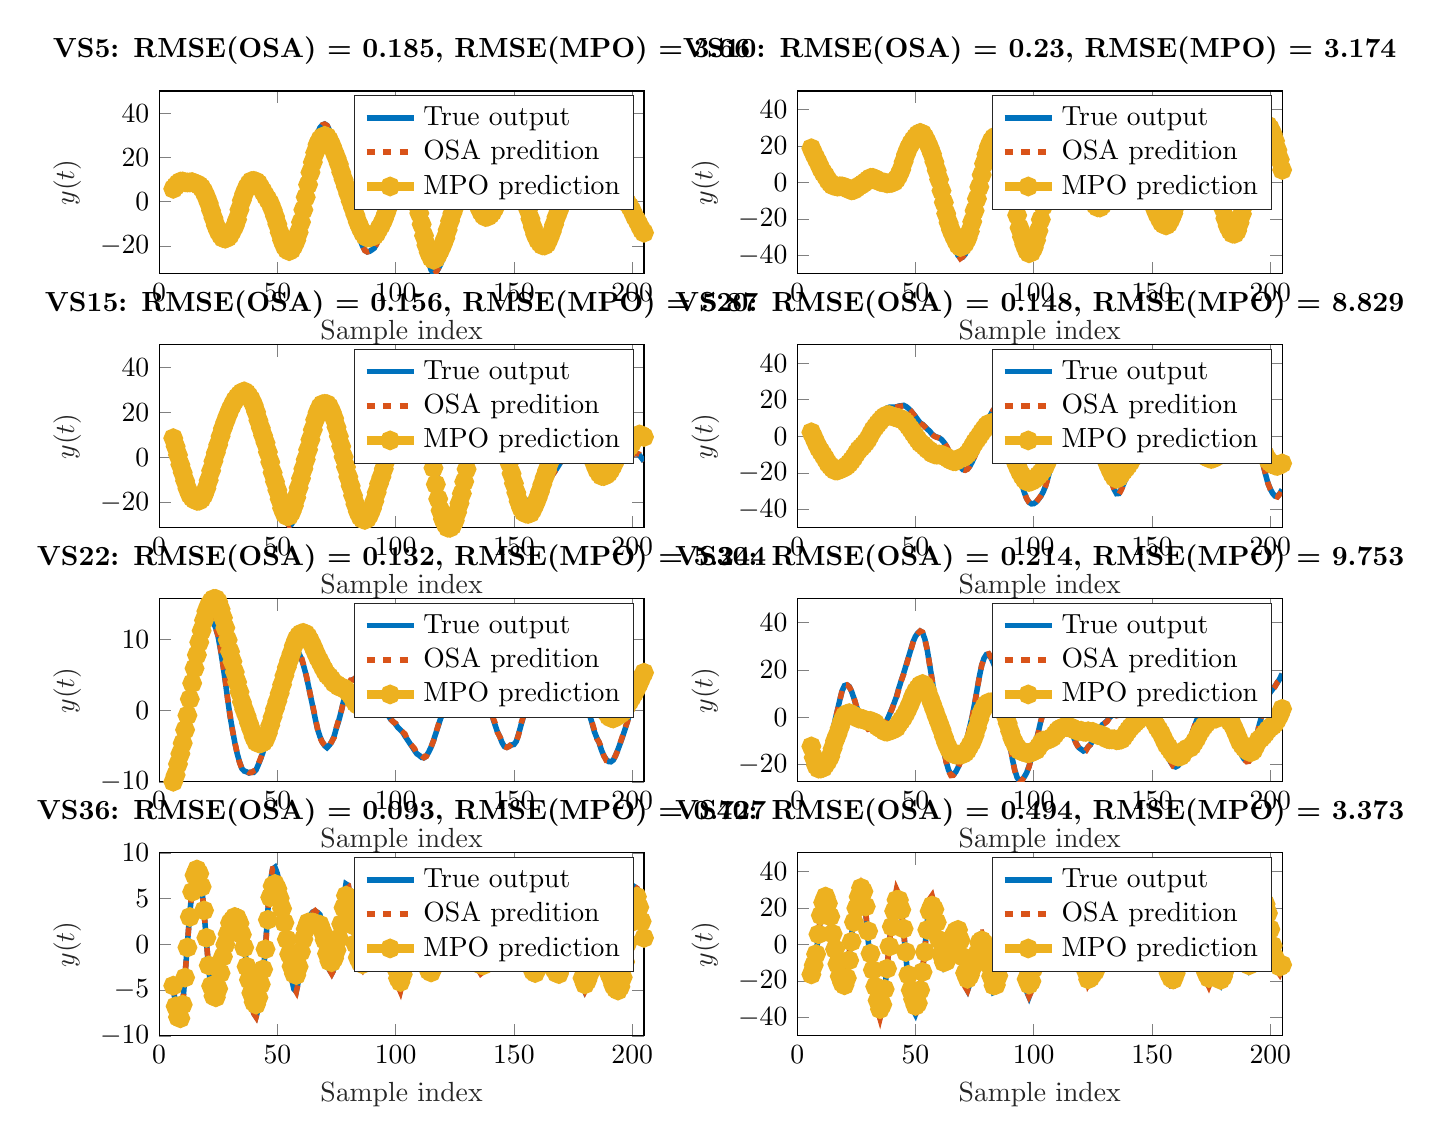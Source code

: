 % This file was created by matlab2tikz.
%
\definecolor{mycolor1}{rgb}{0.0,0.447,0.741}%
\definecolor{mycolor2}{rgb}{0.85,0.325,0.098}%
\definecolor{mycolor3}{rgb}{0.929,0.694,0.125}%
%
\begin{tikzpicture}

\begin{axis}[%
width=6.159cm,
height=2.323cm,
at={(0cm,9.677cm)},
scale only axis,
xmin=0,
xmax=205,
xlabel style={font=\color{white!15!black}},
xlabel={Sample index},
ymin=-32.621,
ymax=50,
ylabel style={font=\color{white!15!black}},
ylabel={$y(t)$},
axis background/.style={fill=white},
title style={font=\bfseries},
title={VS5: RMSE(OSA) = 0.185, RMSE(MPO) = 3.66},
legend style={legend cell align=left, align=left, draw=white!15!black}
]
\addplot [color=mycolor1, line width=2.0pt]
  table[row sep=crcr]{%
6	5.773\\
7	7.011\\
8	8.195\\
9	9.068\\
10	9.216\\
11	8.775\\
12	8.601\\
13	8.888\\
14	9.129\\
15	8.979\\
16	8.499\\
17	7.856\\
18	6.69\\
19	4.711\\
20	1.974\\
21	-1.235\\
23	-8.976\\
24	-12.51\\
25	-15.232\\
26	-16.997\\
27	-18.306\\
28	-18.267\\
29	-17.493\\
30	-15.84\\
31	-13.565\\
32	-11.1\\
33	-7.437\\
34	-2.234\\
35	2.307\\
36	5.671\\
37	8.325\\
38	10.261\\
39	11.56\\
40	11.494\\
41	10.984\\
42	9.818\\
43	7.956\\
44	6.172\\
45	4.107\\
46	2.214\\
47	0.172\\
48	-2.854\\
49	-6.426\\
50	-10.759\\
51	-15.379\\
52	-19.406\\
53	-22.295\\
54	-24.107\\
55	-24.725\\
56	-23.828\\
57	-21.528\\
58	-18.454\\
59	-14.288\\
60	-8.703\\
61	-2.315\\
63	10.977\\
64	17.063\\
65	22.307\\
66	27.138\\
67	31.006\\
68	33.373\\
69	34.584\\
70	35.071\\
71	34.404\\
72	32.309\\
73	29.636\\
74	26.402\\
75	23.307\\
76	19.621\\
77	15.183\\
79	7.085\\
83	-9.764\\
84	-13.763\\
85	-17.142\\
86	-20.042\\
87	-21.913\\
88	-22.668\\
89	-22.426\\
90	-21.745\\
91	-20.946\\
92	-18.955\\
93	-15.943\\
94	-13.124\\
95	-9.72\\
96	-5.593\\
97	-1.283\\
98	3.17\\
99	7.065\\
100	10.401\\
101	13.133\\
102	15.095\\
103	15.642\\
104	14.608\\
106	11.221\\
107	9.408\\
108	6.677\\
109	2.414\\
110	-3.167\\
112	-16.744\\
113	-22.623\\
114	-27.52\\
115	-30.849\\
116	-32.412\\
117	-32.098\\
118	-30.384\\
119	-28.366\\
120	-25.641\\
121	-22.084\\
122	-17.368\\
123	-12.342\\
124	-7.926\\
125	-3.796\\
126	0.16\\
127	3.405\\
128	6.538\\
129	8.858\\
130	10.467\\
131	11.378\\
132	10.752\\
133	9.045\\
136	2.469\\
137	0.721\\
138	-0.363\\
139	-0.608\\
140	0.005\\
141	0.808\\
142	2.055\\
143	3.935\\
144	5.33\\
145	6.277\\
146	7.472\\
148	9.784\\
149	9.968\\
150	8.974\\
151	7.564\\
152	4.698\\
154	-1.81\\
155	-5.592\\
156	-9.634\\
157	-13.516\\
158	-16.93\\
159	-19.54\\
160	-20.751\\
161	-21.079\\
162	-20.849\\
163	-19.724\\
164	-17.351\\
165	-13.546\\
166	-9.532\\
167	-5.254\\
168	-1.192\\
169	2.067\\
170	5.818\\
171	9.797\\
172	13.273\\
173	15.826\\
174	17.421\\
175	18.015\\
176	17.593\\
177	15.809\\
178	13.042\\
180	6.868\\
181	4.211\\
182	2.452\\
183	1.339\\
184	1.418\\
185	2.728\\
186	3.862\\
187	4.465\\
188	4.64\\
189	4.209\\
190	4.125\\
191	4.184\\
192	3.689\\
193	3.115\\
194	3.0\\
195	2.719\\
196	2.104\\
197	1.278\\
198	0.261\\
199	-1.134\\
200	-3.083\\
201	-5.698\\
204	-12.501\\
205	-13.981\\
};
\addlegendentry{True output}

\addplot [color=mycolor2, dashed, line width=2.0pt]
  table[row sep=crcr]{%
6	5.93\\
7	7.175\\
8	7.949\\
9	9.275\\
11	8.969\\
12	8.577\\
13	8.559\\
14	9.294\\
15	8.77\\
16	8.86\\
17	7.736\\
18	6.748\\
19	4.85\\
20	2.093\\
21	-1.157\\
22	-5.118\\
24	-12.76\\
25	-15.169\\
26	-17.085\\
27	-18.257\\
28	-18.449\\
29	-17.417\\
30	-15.957\\
31	-13.396\\
32	-11.145\\
33	-7.798\\
34	-2.334\\
35	2.687\\
36	5.721\\
37	8.302\\
38	10.122\\
39	11.588\\
40	11.66\\
41	10.961\\
42	9.682\\
43	7.745\\
44	6.177\\
45	4.22\\
46	2.136\\
47	0.18\\
48	-2.754\\
49	-6.3\\
50	-10.455\\
51	-15.322\\
52	-19.764\\
53	-22.368\\
54	-24.045\\
55	-24.923\\
56	-23.804\\
57	-21.708\\
58	-18.621\\
59	-14.18\\
60	-8.997\\
61	-2.277\\
62	4.18\\
63	10.888\\
64	17.27\\
65	22.073\\
66	27.086\\
67	31.153\\
68	33.144\\
69	34.649\\
70	34.992\\
71	34.369\\
72	32.426\\
73	29.361\\
74	26.421\\
75	23.169\\
76	19.806\\
77	15.183\\
78	11.022\\
79	7.151\\
80	3.039\\
81	-1.413\\
82	-5.465\\
83	-9.891\\
84	-13.73\\
86	-19.992\\
87	-22.115\\
88	-22.682\\
89	-22.316\\
90	-21.579\\
91	-20.894\\
92	-19.088\\
94	-13.0\\
95	-9.707\\
96	-5.755\\
97	-1.443\\
98	3.145\\
99	7.092\\
100	10.515\\
101	12.995\\
102	14.906\\
103	16.074\\
104	14.431\\
105	12.932\\
106	11.035\\
107	9.214\\
108	7.214\\
109	2.588\\
110	-3.058\\
111	-9.771\\
112	-16.723\\
113	-22.696\\
114	-27.367\\
115	-31.196\\
116	-32.621\\
117	-32.05\\
118	-30.209\\
119	-28.087\\
120	-25.824\\
121	-22.351\\
123	-12.191\\
124	-7.776\\
127	3.494\\
128	6.537\\
129	9.046\\
130	10.015\\
131	11.435\\
132	10.887\\
133	9.09\\
134	6.961\\
135	4.174\\
137	0.672\\
138	-0.511\\
139	-0.596\\
140	-0.352\\
141	0.813\\
142	2.101\\
143	3.984\\
144	5.445\\
145	6.171\\
146	7.288\\
147	8.656\\
148	9.936\\
149	10.05\\
150	9.006\\
151	7.441\\
152	5.005\\
153	1.323\\
154	-1.676\\
156	-9.727\\
157	-13.514\\
159	-19.828\\
160	-20.923\\
161	-20.923\\
162	-21.055\\
163	-19.548\\
164	-17.542\\
165	-13.747\\
167	-5.181\\
168	-1.09\\
169	1.883\\
170	5.67\\
171	9.663\\
172	13.48\\
173	15.87\\
174	17.328\\
175	18.053\\
176	17.615\\
177	16.069\\
178	13.092\\
179	9.605\\
180	6.952\\
181	3.813\\
182	2.649\\
183	1.204\\
184	0.948\\
185	2.742\\
186	4.202\\
187	4.493\\
188	4.884\\
189	3.998\\
190	3.958\\
191	4.398\\
192	3.882\\
193	2.877\\
194	2.76\\
195	2.887\\
196	2.105\\
197	1.754\\
198	-0.177\\
199	-0.975\\
200	-2.987\\
201	-5.56\\
202	-7.785\\
203	-10.634\\
204	-12.542\\
205	-13.977\\
};
\addlegendentry{OSA predition}

\addplot [color=mycolor3, line width=3.0pt, draw=none, mark=*, mark options={solid, mycolor3}]
  table[row sep=crcr]{%
6	5.773\\
7	7.011\\
8	8.195\\
9	9.068\\
10	9.113\\
11	8.762\\
12	8.654\\
13	8.693\\
14	8.841\\
15	8.379\\
16	7.98\\
17	7.316\\
18	6.238\\
19	4.493\\
20	2.128\\
21	-0.625\\
22	-4.064\\
23	-7.399\\
24	-10.744\\
25	-13.294\\
26	-15.082\\
27	-16.44\\
28	-16.719\\
29	-16.242\\
30	-15.063\\
31	-13.106\\
32	-11.013\\
33	-8.055\\
34	-3.628\\
35	0.559\\
36	3.712\\
37	6.257\\
38	8.032\\
39	9.277\\
40	9.393\\
41	9.126\\
42	8.141\\
43	6.293\\
44	4.56\\
45	2.69\\
46	0.966\\
47	-0.854\\
48	-3.534\\
49	-6.61\\
50	-10.131\\
51	-13.893\\
52	-17.458\\
53	-20.054\\
54	-21.651\\
55	-22.368\\
56	-21.65\\
57	-19.817\\
58	-17.438\\
59	-13.904\\
60	-9.249\\
61	-3.695\\
62	2.031\\
63	7.707\\
64	13.212\\
65	17.814\\
66	22.144\\
67	25.824\\
68	27.955\\
69	29.176\\
70	29.752\\
71	29.301\\
72	27.68\\
73	25.348\\
74	22.593\\
75	19.934\\
76	16.959\\
77	13.303\\
78	9.995\\
79	6.714\\
80	3.452\\
81	0.131\\
82	-2.91\\
83	-6.036\\
84	-9.2\\
85	-11.69\\
86	-13.869\\
87	-15.462\\
88	-16.227\\
89	-16.173\\
90	-15.759\\
91	-15.387\\
92	-14.151\\
93	-12.153\\
94	-10.349\\
95	-8.021\\
96	-5.138\\
97	-2.202\\
98	0.926\\
99	3.646\\
100	6.098\\
101	8.016\\
102	9.194\\
103	9.602\\
104	8.473\\
105	6.958\\
106	5.437\\
107	3.806\\
108	1.957\\
109	-1.096\\
110	-5.194\\
111	-10.242\\
112	-15.353\\
113	-19.644\\
114	-22.948\\
115	-25.256\\
116	-26.266\\
117	-25.682\\
118	-23.831\\
119	-21.668\\
120	-19.236\\
121	-16.465\\
122	-12.734\\
123	-8.709\\
124	-5.228\\
125	-2.254\\
126	0.237\\
127	2.132\\
128	3.994\\
129	5.384\\
130	5.787\\
131	5.755\\
132	4.507\\
133	2.481\\
134	0.343\\
135	-2.076\\
136	-4.372\\
137	-6.033\\
138	-6.935\\
139	-6.753\\
140	-5.863\\
141	-4.588\\
142	-2.671\\
143	0.084\\
144	2.579\\
145	4.591\\
146	6.692\\
147	8.749\\
148	10.94\\
149	12.151\\
150	12.122\\
151	11.422\\
152	9.413\\
153	6.709\\
154	4.057\\
155	0.524\\
156	-3.584\\
157	-7.773\\
158	-11.465\\
159	-14.841\\
160	-17.151\\
161	-18.579\\
162	-19.734\\
163	-19.817\\
164	-18.812\\
165	-16.451\\
166	-13.666\\
167	-10.34\\
168	-6.875\\
169	-4.141\\
170	-0.789\\
171	2.895\\
172	6.527\\
173	9.511\\
174	11.672\\
175	13.046\\
176	13.561\\
177	13.084\\
178	11.75\\
179	9.782\\
180	7.815\\
181	5.805\\
182	4.789\\
183	4.14\\
184	4.098\\
185	5.15\\
186	6.232\\
187	6.744\\
188	7.025\\
189	6.427\\
190	5.948\\
191	5.74\\
192	5.12\\
193	4.168\\
194	3.414\\
195	2.627\\
196	1.512\\
197	0.713\\
198	-0.663\\
199	-2.185\\
200	-4.156\\
201	-6.589\\
202	-8.447\\
203	-10.632\\
204	-12.674\\
205	-14.048\\
};
\addlegendentry{MPO prediction}

\end{axis}

\begin{axis}[%
width=6.159cm,
height=2.323cm,
at={(8.104cm,9.677cm)},
scale only axis,
xmin=0,
xmax=205,
xlabel style={font=\color{white!15!black}},
xlabel={Sample index},
ymin=-50,
ymax=50,
ylabel style={font=\color{white!15!black}},
ylabel={$y(t)$},
axis background/.style={fill=white},
title style={font=\bfseries},
title={VS10: RMSE(OSA) = 0.23, RMSE(MPO) = 3.174},
legend style={legend cell align=left, align=left, draw=white!15!black}
]
\addplot [color=mycolor1, line width=2.0pt]
  table[row sep=crcr]{%
6	18.683\\
7	15.75\\
9	10.576\\
10	7.568\\
11	5.428\\
13	1.684\\
14	0.18\\
15	-1.108\\
16	-1.381\\
17	-1.731\\
18	-1.627\\
19	-1.92\\
20	-2.684\\
21	-3.873\\
22	-5.364\\
23	-6.156\\
24	-5.936\\
25	-5.159\\
27	-3.475\\
28	-2.539\\
29	-1.545\\
30	-0.397\\
31	0.392\\
32	0.474\\
33	-0.255\\
34	-1.22\\
35	-2.008\\
36	-2.067\\
37	-2.066\\
38	-1.956\\
40	-0.636\\
41	0.539\\
42	2.851\\
43	5.947\\
44	9.951\\
45	15.037\\
46	19.698\\
47	23.303\\
48	25.765\\
49	27.531\\
50	29.008\\
51	30.318\\
52	30.681\\
53	29.752\\
54	27.189\\
56	20.567\\
57	16.683\\
59	6.683\\
60	0.933\\
63	-20.311\\
64	-25.738\\
65	-30.112\\
66	-33.762\\
68	-39.974\\
69	-41.327\\
70	-40.822\\
71	-39.3\\
72	-36.395\\
73	-31.825\\
74	-25.604\\
76	-11.301\\
78	3.906\\
79	10.755\\
80	16.503\\
81	20.842\\
82	24.194\\
83	26.52\\
84	27.8\\
85	27.231\\
86	25.249\\
87	21.756\\
89	13.683\\
90	7.878\\
91	0.46\\
92	-8.477\\
93	-17.823\\
94	-25.448\\
95	-31.23\\
96	-36.077\\
97	-39.616\\
98	-41.538\\
99	-41.282\\
100	-39.18\\
101	-35.308\\
102	-29.914\\
103	-23.32\\
104	-15.747\\
106	0.425\\
107	7.555\\
108	13.949\\
109	19.531\\
110	23.69\\
111	26.9\\
112	29.602\\
113	30.838\\
114	30.609\\
115	29.301\\
116	26.681\\
119	16.635\\
120	13.1\\
121	9.197\\
123	0.911\\
124	-2.12\\
126	-6.496\\
127	-8.393\\
128	-9.431\\
129	-9.344\\
130	-7.876\\
131	-5.999\\
132	-4.402\\
133	-3.377\\
134	-1.755\\
135	0.032\\
137	4.313\\
138	5.292\\
139	5.862\\
140	5.858\\
141	5.368\\
142	4.729\\
143	3.546\\
145	0.114\\
146	-1.303\\
147	-2.902\\
148	-4.293\\
149	-6.089\\
150	-8.6\\
151	-11.45\\
154	-18.795\\
155	-20.14\\
156	-20.794\\
157	-19.916\\
158	-18.005\\
159	-15.309\\
160	-11.485\\
161	-6.876\\
162	-1.921\\
163	3.323\\
164	9.119\\
165	14.643\\
167	24.969\\
168	28.347\\
169	30.458\\
170	31.144\\
171	29.929\\
172	27.6\\
173	24.295\\
174	19.908\\
175	14.72\\
176	9.02\\
178	-1.311\\
180	-10.735\\
181	-15.833\\
182	-19.915\\
183	-22.604\\
184	-24.339\\
185	-24.932\\
186	-23.486\\
188	-15.48\\
189	-10.981\\
194	15.896\\
195	19.959\\
196	23.231\\
197	25.517\\
198	26.341\\
199	25.926\\
200	24.817\\
201	22.908\\
202	19.699\\
204	12.042\\
205	7.809\\
};
\addlegendentry{True output}

\addplot [color=mycolor2, dashed, line width=2.0pt]
  table[row sep=crcr]{%
6	18.875\\
7	15.601\\
8	12.543\\
9	10.758\\
10	7.665\\
11	5.162\\
12	3.802\\
13	1.178\\
14	0.476\\
15	-1.006\\
16	-1.449\\
17	-1.708\\
18	-1.617\\
19	-1.752\\
20	-2.568\\
21	-3.553\\
22	-5.592\\
23	-6.302\\
24	-6.175\\
25	-4.796\\
27	-3.735\\
28	-2.311\\
29	-1.489\\
30	-0.341\\
31	0.7\\
32	0.223\\
33	0.109\\
34	-1.392\\
36	-2.242\\
37	-2.09\\
38	-2.143\\
39	-1.12\\
40	-0.687\\
41	0.471\\
42	2.65\\
43	5.841\\
44	9.773\\
45	15.144\\
46	19.748\\
47	23.325\\
48	26.006\\
51	30.239\\
52	30.764\\
53	29.53\\
54	27.322\\
55	23.901\\
56	20.193\\
57	16.785\\
58	11.79\\
59	6.416\\
60	1.464\\
61	-6.117\\
63	-20.327\\
64	-25.899\\
65	-29.977\\
66	-33.383\\
67	-36.975\\
68	-39.606\\
69	-41.6\\
70	-40.595\\
71	-39.048\\
72	-36.668\\
73	-31.951\\
74	-25.451\\
75	-18.571\\
76	-10.804\\
77	-4.205\\
78	3.829\\
79	11.218\\
80	16.416\\
81	21.223\\
83	26.407\\
84	27.92\\
85	27.572\\
86	24.907\\
87	21.684\\
88	17.483\\
89	13.949\\
90	8.043\\
91	0.807\\
93	-17.956\\
94	-25.405\\
95	-31.069\\
96	-36.177\\
97	-39.863\\
98	-41.41\\
99	-41.13\\
100	-39.045\\
101	-35.223\\
102	-30.298\\
103	-23.34\\
106	0.296\\
107	7.478\\
108	14.177\\
109	19.472\\
110	24.078\\
111	26.567\\
112	29.355\\
113	30.754\\
114	31.035\\
115	29.086\\
116	26.494\\
118	19.773\\
119	16.741\\
120	13.22\\
121	8.767\\
123	1.116\\
124	-2.338\\
125	-4.249\\
126	-6.397\\
127	-8.754\\
128	-9.283\\
129	-9.139\\
130	-8.235\\
131	-5.777\\
132	-4.302\\
133	-3.252\\
134	-1.868\\
135	0.23\\
136	2.047\\
137	4.277\\
138	5.459\\
139	6.234\\
140	5.551\\
141	5.482\\
142	4.864\\
143	3.323\\
144	2.095\\
146	-1.62\\
148	-3.928\\
149	-6.212\\
150	-8.301\\
152	-14.243\\
153	-15.856\\
154	-18.978\\
155	-20.273\\
156	-20.836\\
157	-19.89\\
158	-17.951\\
159	-15.444\\
161	-7.182\\
162	-1.902\\
163	3.725\\
164	8.724\\
165	14.634\\
167	25.148\\
168	28.561\\
169	30.305\\
170	31.071\\
171	30.053\\
172	27.56\\
173	24.086\\
174	19.944\\
175	14.614\\
176	8.886\\
177	3.609\\
178	-1.007\\
179	-6.247\\
180	-10.656\\
181	-15.788\\
182	-19.704\\
183	-22.586\\
184	-24.62\\
185	-24.642\\
186	-23.9\\
188	-15.049\\
189	-10.93\\
190	-5.736\\
191	-0.203\\
192	5.573\\
193	10.956\\
194	15.738\\
195	19.809\\
196	23.498\\
197	25.471\\
198	26.373\\
199	26.03\\
200	24.328\\
201	22.965\\
202	20.04\\
203	15.467\\
204	12.1\\
205	7.66\\
};
\addlegendentry{OSA predition}

\addplot [color=mycolor3, line width=3.0pt, draw=none, mark=*, mark options={solid, mycolor3}]
  table[row sep=crcr]{%
6	18.683\\
7	15.75\\
8	13.124\\
9	10.576\\
10	7.665\\
11	5.365\\
12	3.558\\
13	1.305\\
14	-0.336\\
15	-1.658\\
16	-1.964\\
17	-2.292\\
18	-2.129\\
19	-2.169\\
20	-2.529\\
21	-2.963\\
22	-3.903\\
23	-4.341\\
24	-4.13\\
25	-3.14\\
26	-2.13\\
27	-1.432\\
28	-0.527\\
29	0.41\\
30	1.507\\
31	2.496\\
32	2.5\\
33	1.986\\
34	1.001\\
35	0.335\\
36	0.136\\
37	-0.114\\
38	-0.546\\
39	-0.341\\
40	-0.232\\
41	0.327\\
42	1.826\\
43	4.021\\
44	7.0\\
45	11.268\\
46	15.32\\
47	18.548\\
48	21.089\\
49	23.065\\
50	24.731\\
51	26.291\\
52	27.108\\
53	26.545\\
54	24.58\\
55	21.984\\
56	19.033\\
57	15.653\\
58	11.27\\
59	6.56\\
60	1.646\\
61	-4.56\\
62	-10.923\\
63	-17.043\\
64	-21.957\\
65	-25.881\\
66	-28.902\\
67	-31.642\\
68	-34.088\\
69	-35.327\\
70	-34.736\\
71	-33.144\\
72	-30.645\\
73	-26.847\\
74	-21.489\\
75	-15.464\\
76	-8.925\\
77	-2.485\\
78	4.116\\
79	10.29\\
80	15.384\\
81	19.569\\
82	22.473\\
83	24.315\\
84	25.269\\
85	24.818\\
86	22.771\\
87	19.24\\
88	14.99\\
89	10.948\\
90	5.468\\
91	-1.127\\
92	-9.295\\
93	-17.937\\
94	-24.839\\
95	-29.779\\
96	-33.932\\
97	-37.123\\
98	-38.736\\
99	-38.178\\
100	-35.758\\
101	-31.607\\
102	-26.451\\
103	-20.297\\
104	-12.959\\
105	-4.878\\
106	2.848\\
107	9.581\\
108	15.725\\
109	20.964\\
110	25.145\\
111	28.051\\
112	30.17\\
113	30.653\\
114	30.06\\
115	28.241\\
116	24.988\\
117	20.793\\
118	16.394\\
119	12.12\\
120	7.985\\
121	3.291\\
122	-1.511\\
123	-5.791\\
124	-8.9\\
125	-10.808\\
126	-12.297\\
127	-13.613\\
128	-13.736\\
129	-12.376\\
130	-9.839\\
131	-6.636\\
132	-3.629\\
133	-1.098\\
134	1.815\\
135	4.913\\
136	8.018\\
137	10.738\\
138	12.199\\
139	13.334\\
140	13.351\\
141	12.688\\
142	11.689\\
143	9.671\\
144	7.117\\
145	4.415\\
146	1.576\\
147	-1.475\\
148	-4.023\\
149	-7.034\\
150	-10.369\\
151	-13.778\\
152	-16.949\\
153	-19.458\\
154	-21.759\\
155	-23.01\\
156	-23.515\\
157	-22.359\\
158	-20.023\\
159	-16.95\\
160	-12.493\\
161	-7.516\\
162	-2.182\\
163	3.802\\
164	9.959\\
165	15.78\\
166	21.126\\
167	26.489\\
168	30.27\\
169	32.603\\
170	33.36\\
171	32.23\\
172	29.856\\
173	26.212\\
174	21.406\\
175	15.605\\
176	9.099\\
177	2.838\\
178	-3.085\\
179	-8.719\\
180	-14.053\\
181	-19.637\\
182	-23.797\\
183	-26.328\\
184	-27.979\\
185	-28.063\\
186	-26.38\\
187	-22.062\\
188	-17.204\\
189	-11.728\\
190	-5.44\\
191	0.815\\
192	7.228\\
193	13.635\\
194	19.587\\
195	24.134\\
196	27.933\\
197	30.517\\
198	31.487\\
199	31.113\\
200	29.367\\
201	26.631\\
202	22.723\\
203	17.709\\
204	12.558\\
205	6.832\\
};
\addlegendentry{MPO prediction}

\end{axis}

\begin{axis}[%
width=6.159cm,
height=2.323cm,
at={(0cm,6.452cm)},
scale only axis,
xmin=0,
xmax=205,
xlabel style={font=\color{white!15!black}},
xlabel={Sample index},
ymin=-31.123,
ymax=50,
ylabel style={font=\color{white!15!black}},
ylabel={$y(t)$},
axis background/.style={fill=white},
title style={font=\bfseries},
title={VS15: RMSE(OSA) = 0.156, RMSE(MPO) = 5.87},
legend style={legend cell align=left, align=left, draw=white!15!black}
]
\addplot [color=mycolor1, line width=2.0pt]
  table[row sep=crcr]{%
6	8.637\\
7	5.022\\
8	1.21\\
9	-3.088\\
10	-6.685\\
11	-10.722\\
12	-14.355\\
13	-16.964\\
14	-18.385\\
15	-19.592\\
16	-20.437\\
17	-20.522\\
18	-19.727\\
19	-18.146\\
20	-15.626\\
21	-12.037\\
23	-3.552\\
24	-0.138\\
25	2.959\\
26	6.388\\
27	9.581\\
28	12.227\\
30	17.166\\
32	21.736\\
35	27.251\\
36	28.64\\
37	28.713\\
38	28.355\\
39	27.673\\
40	26.232\\
41	23.875\\
42	20.823\\
43	18.232\\
45	12.703\\
46	8.584\\
47	3.873\\
48	-1.228\\
49	-6.006\\
50	-11.007\\
52	-22.228\\
53	-26.249\\
54	-28.792\\
55	-30.184\\
56	-29.536\\
57	-27.464\\
58	-24.206\\
59	-20.486\\
60	-16.975\\
62	-9.276\\
64	-0.605\\
65	4.009\\
66	8.819\\
67	12.775\\
68	15.571\\
69	17.189\\
71	18.414\\
72	17.907\\
73	16.381\\
74	14.102\\
75	10.885\\
76	7.78\\
77	4.061\\
79	-3.73\\
81	-10.788\\
83	-18.648\\
84	-22.058\\
85	-24.511\\
86	-26.029\\
87	-26.952\\
88	-27.013\\
89	-25.819\\
90	-23.88\\
91	-21.284\\
92	-18.239\\
93	-15.507\\
94	-13.635\\
95	-11.082\\
96	-7.991\\
97	-3.921\\
98	1.656\\
99	7.624\\
100	13.302\\
101	18.619\\
102	23.395\\
103	27.897\\
104	32.128\\
105	35.265\\
106	37.178\\
107	37.81\\
108	37.569\\
109	36.352\\
110	34.598\\
111	32.247\\
112	28.793\\
113	23.721\\
114	16.993\\
116	2.07\\
117	-5.474\\
118	-12.297\\
119	-17.81\\
120	-21.957\\
121	-24.917\\
122	-27.358\\
123	-28.454\\
124	-28.506\\
125	-27.554\\
127	-22.718\\
128	-19.738\\
129	-15.786\\
130	-11.47\\
131	-6.933\\
132	-2.126\\
133	2.174\\
134	5.468\\
136	11.103\\
137	13.185\\
138	13.863\\
139	13.869\\
140	13.356\\
141	11.995\\
142	10.127\\
143	8.639\\
144	7.376\\
145	5.77\\
146	3.699\\
147	1.2\\
148	-1.858\\
149	-5.161\\
150	-8.122\\
151	-11.346\\
152	-14.43\\
153	-16.655\\
154	-17.932\\
155	-18.713\\
156	-19.345\\
157	-19.561\\
158	-18.547\\
159	-17.401\\
160	-16.411\\
161	-15.151\\
162	-13.51\\
163	-12.114\\
164	-11.041\\
165	-9.646\\
166	-8.042\\
168	-5.027\\
170	-1.608\\
171	-0.114\\
172	1.088\\
174	2.789\\
175	3.456\\
176	4.225\\
177	4.767\\
178	4.975\\
179	4.95\\
180	4.887\\
181	5.088\\
182	4.779\\
183	3.445\\
184	1.652\\
185	0.251\\
186	-0.431\\
187	-0.721\\
188	-0.155\\
189	0.839\\
190	1.991\\
192	4.958\\
193	6.44\\
194	6.737\\
195	5.936\\
196	4.799\\
197	3.376\\
198	2.119\\
199	1.269\\
200	1.306\\
201	1.69\\
202	1.756\\
203	1.193\\
204	-0.188\\
205	-1.622\\
};
\addlegendentry{True output}

\addplot [color=mycolor2, dashed, line width=2.0pt]
  table[row sep=crcr]{%
6	8.706\\
7	4.794\\
8	1.283\\
9	-3.054\\
10	-6.581\\
12	-14.549\\
13	-17.138\\
14	-18.271\\
15	-19.3\\
16	-20.432\\
17	-20.703\\
18	-19.659\\
19	-18.081\\
20	-15.491\\
21	-12.161\\
22	-7.857\\
23	-3.311\\
24	0.208\\
25	3.002\\
27	9.688\\
29	14.835\\
31	19.331\\
32	21.669\\
33	23.658\\
34	25.208\\
35	27.231\\
36	28.644\\
37	28.79\\
39	27.689\\
40	26.234\\
41	23.922\\
42	20.682\\
45	12.833\\
46	8.752\\
48	-1.244\\
49	-5.871\\
50	-10.773\\
51	-16.412\\
52	-22.464\\
53	-26.362\\
54	-28.657\\
55	-30.097\\
56	-29.758\\
57	-27.607\\
58	-24.141\\
59	-20.116\\
61	-13.241\\
62	-9.245\\
63	-4.919\\
64	-0.169\\
65	3.761\\
66	8.969\\
67	12.68\\
68	16.032\\
69	17.42\\
70	17.753\\
71	18.337\\
72	18.032\\
73	16.522\\
74	14.351\\
75	10.752\\
76	7.602\\
77	4.319\\
78	0.195\\
79	-3.576\\
80	-7.558\\
81	-10.506\\
82	-14.591\\
83	-18.437\\
84	-22.095\\
85	-24.618\\
86	-25.938\\
87	-26.793\\
88	-26.949\\
89	-25.963\\
90	-23.782\\
91	-21.166\\
92	-18.006\\
93	-15.226\\
94	-13.553\\
95	-11.16\\
96	-7.904\\
97	-4.053\\
98	1.536\\
99	7.584\\
100	13.321\\
101	18.806\\
102	23.433\\
103	27.865\\
104	32.099\\
105	35.345\\
106	37.335\\
107	37.713\\
108	37.523\\
109	36.267\\
110	34.524\\
111	32.146\\
112	28.93\\
113	23.76\\
114	17.08\\
117	-5.535\\
118	-12.463\\
119	-17.965\\
120	-22.125\\
121	-24.674\\
122	-27.448\\
123	-28.364\\
124	-28.578\\
125	-27.435\\
126	-25.022\\
128	-19.931\\
130	-11.403\\
132	-2.057\\
133	2.283\\
134	5.697\\
135	8.318\\
136	11.386\\
137	13.267\\
138	14.032\\
139	13.789\\
140	13.603\\
141	12.082\\
142	10.182\\
143	8.388\\
144	7.392\\
145	5.929\\
146	3.853\\
147	1.308\\
149	-5.037\\
151	-11.052\\
152	-14.605\\
153	-16.746\\
154	-17.967\\
155	-18.374\\
156	-19.245\\
157	-19.734\\
158	-18.593\\
159	-17.097\\
160	-16.109\\
161	-15.181\\
162	-13.522\\
163	-11.963\\
164	-10.739\\
165	-9.613\\
166	-7.94\\
167	-6.64\\
170	-1.443\\
171	-0.129\\
172	1.107\\
173	2.074\\
174	2.899\\
175	3.593\\
176	4.069\\
177	4.88\\
178	4.989\\
179	5.22\\
180	4.732\\
181	5.11\\
182	4.888\\
183	3.715\\
184	1.671\\
185	0.093\\
186	-0.489\\
187	-0.808\\
188	-0.175\\
189	0.753\\
190	1.968\\
191	3.441\\
192	5.061\\
193	6.514\\
194	7.063\\
195	5.895\\
196	4.909\\
197	3.417\\
198	2.159\\
199	1.071\\
200	1.125\\
201	1.788\\
202	1.859\\
203	1.505\\
204	-0.163\\
205	-1.643\\
};
\addlegendentry{OSA predition}

\addplot [color=mycolor3, line width=3.0pt, draw=none, mark=*, mark options={solid, mycolor3}]
  table[row sep=crcr]{%
6	8.637\\
7	5.022\\
8	1.21\\
9	-3.088\\
10	-6.581\\
11	-10.278\\
12	-13.715\\
13	-16.328\\
14	-17.721\\
15	-18.642\\
16	-19.156\\
17	-19.088\\
18	-18.147\\
19	-16.421\\
20	-13.667\\
21	-9.996\\
22	-5.807\\
23	-1.578\\
24	2.185\\
25	5.711\\
26	9.463\\
27	12.995\\
28	15.903\\
29	18.668\\
30	21.247\\
31	23.382\\
32	25.34\\
33	26.755\\
34	27.894\\
35	28.918\\
36	29.394\\
37	28.598\\
38	27.278\\
39	25.677\\
40	23.376\\
41	20.307\\
42	16.538\\
43	13.212\\
44	9.804\\
45	6.629\\
46	2.513\\
47	-1.97\\
48	-6.627\\
49	-10.621\\
50	-14.406\\
51	-18.397\\
52	-22.365\\
53	-24.903\\
54	-25.94\\
55	-25.863\\
56	-24.127\\
57	-21.37\\
58	-17.675\\
59	-13.419\\
60	-9.218\\
61	-4.936\\
62	-0.829\\
63	3.501\\
64	7.99\\
65	12.337\\
66	16.778\\
67	20.045\\
68	22.386\\
69	23.667\\
70	23.82\\
71	23.737\\
72	22.5\\
73	20.261\\
74	17.442\\
75	13.531\\
76	9.489\\
77	4.992\\
78	0.35\\
79	-4.158\\
80	-8.504\\
81	-12.553\\
82	-16.778\\
83	-20.627\\
84	-23.838\\
85	-26.084\\
86	-27.258\\
87	-27.623\\
88	-26.994\\
89	-25.22\\
90	-22.646\\
91	-19.35\\
92	-15.415\\
93	-11.548\\
94	-8.497\\
95	-4.956\\
96	-0.998\\
97	3.569\\
98	9.233\\
99	14.942\\
100	20.104\\
101	24.859\\
102	28.956\\
103	32.613\\
104	35.838\\
105	37.937\\
106	38.908\\
107	38.5\\
108	37.163\\
109	34.767\\
110	31.787\\
111	28.17\\
112	23.682\\
113	17.794\\
114	10.566\\
115	2.896\\
116	-4.581\\
117	-11.849\\
118	-18.313\\
119	-23.431\\
120	-27.204\\
121	-29.43\\
122	-31.059\\
123	-31.123\\
124	-30.125\\
125	-27.972\\
126	-24.234\\
127	-20.248\\
128	-15.936\\
129	-10.65\\
130	-5.121\\
131	0.618\\
132	6.477\\
133	11.687\\
134	15.844\\
135	19.281\\
136	22.599\\
137	25.002\\
138	25.857\\
139	25.63\\
140	24.755\\
141	22.798\\
142	20.081\\
143	17.189\\
144	14.206\\
145	10.774\\
146	6.889\\
147	2.641\\
148	-2.176\\
149	-7.062\\
150	-11.388\\
151	-15.498\\
152	-19.378\\
153	-22.267\\
154	-24.046\\
155	-24.776\\
156	-24.965\\
157	-24.627\\
158	-22.928\\
159	-20.675\\
160	-18.12\\
161	-15.174\\
162	-11.829\\
163	-8.65\\
164	-5.607\\
165	-2.338\\
166	1.022\\
167	3.892\\
168	6.507\\
169	9.044\\
170	11.379\\
171	13.088\\
172	14.105\\
173	14.478\\
174	14.593\\
175	14.309\\
176	13.668\\
177	12.603\\
178	10.978\\
179	9.217\\
180	7.204\\
181	5.431\\
182	3.267\\
183	0.451\\
184	-2.596\\
185	-5.178\\
186	-6.894\\
187	-8.086\\
188	-8.196\\
189	-7.692\\
190	-6.775\\
191	-5.27\\
192	-3.327\\
193	-1.031\\
194	0.679\\
195	1.537\\
196	2.36\\
197	3.045\\
198	3.964\\
199	5.027\\
200	6.605\\
201	8.345\\
202	9.598\\
203	10.265\\
204	9.902\\
205	9.16\\
};
\addlegendentry{MPO prediction}

\end{axis}

\begin{axis}[%
width=6.159cm,
height=2.323cm,
at={(8.104cm,6.452cm)},
scale only axis,
xmin=0,
xmax=205,
xlabel style={font=\color{white!15!black}},
xlabel={Sample index},
ymin=-50,
ymax=50,
ylabel style={font=\color{white!15!black}},
ylabel={$y(t)$},
axis background/.style={fill=white},
title style={font=\bfseries},
title={VS20: RMSE(OSA) = 0.148, RMSE(MPO) = 8.829},
legend style={legend cell align=left, align=left, draw=white!15!black}
]
\addplot [color=mycolor1, line width=2.0pt]
  table[row sep=crcr]{%
6	2.244\\
7	-0.544\\
8	-3.502\\
9	-6.163\\
10	-8.189\\
12	-11.972\\
13	-13.997\\
15	-16.593\\
16	-17.445\\
17	-16.996\\
19	-15.02\\
20	-13.867\\
21	-12.466\\
22	-10.786\\
23	-9.032\\
24	-7.145\\
25	-4.962\\
26	-3.105\\
29	-0.226\\
30	1.068\\
32	5.45\\
33	7.138\\
36	12.72\\
37	14.294\\
38	15.501\\
39	15.932\\
40	15.971\\
41	15.968\\
42	16.115\\
43	16.577\\
44	16.71\\
45	16.941\\
46	16.348\\
47	15.299\\
48	14.055\\
50	10.841\\
51	9.024\\
52	7.375\\
53	6.532\\
54	5.291\\
55	3.954\\
56	2.888\\
57	1.212\\
58	0.195\\
59	-0.384\\
60	-0.828\\
61	-1.714\\
62	-3.184\\
63	-5.188\\
64	-7.756\\
66	-13.157\\
67	-15.061\\
68	-15.662\\
69	-16.825\\
70	-18.167\\
71	-18.355\\
72	-17.815\\
73	-16.231\\
74	-13.869\\
76	-7.828\\
77	-4.457\\
78	-0.607\\
79	3.009\\
80	6.828\\
81	10.066\\
82	12.399\\
83	14.486\\
84	15.47\\
85	14.818\\
86	12.612\\
87	9.821\\
88	6.258\\
90	-2.023\\
91	-6.332\\
92	-10.881\\
94	-21.547\\
95	-26.326\\
96	-30.61\\
97	-33.958\\
98	-36.001\\
99	-36.886\\
100	-36.79\\
101	-35.901\\
102	-34.42\\
103	-32.712\\
104	-30.338\\
105	-27.096\\
106	-22.607\\
108	-12.78\\
109	-7.373\\
110	-1.431\\
111	4.793\\
112	10.577\\
114	20.11\\
115	24.256\\
116	27.382\\
117	29.789\\
119	33.025\\
120	33.642\\
121	32.994\\
122	31.138\\
123	28.838\\
124	25.794\\
125	21.867\\
126	16.993\\
127	11.236\\
129	-1.977\\
130	-7.951\\
131	-14.175\\
132	-19.932\\
133	-24.993\\
134	-29.043\\
135	-31.337\\
136	-31.228\\
137	-28.819\\
138	-26.01\\
139	-22.792\\
140	-19.173\\
141	-15.181\\
142	-10.964\\
143	-6.399\\
144	-1.514\\
147	12.61\\
148	17.894\\
149	22.908\\
150	26.938\\
151	30.036\\
152	32.147\\
153	33.133\\
154	33.465\\
155	33.041\\
156	32.163\\
157	30.925\\
159	27.254\\
160	25.069\\
161	22.019\\
162	18.552\\
164	10.449\\
165	6.471\\
166	2.891\\
167	-0.417\\
168	-3.302\\
169	-5.715\\
170	-7.817\\
171	-9.48\\
172	-10.017\\
173	-10.014\\
174	-10.122\\
175	-9.665\\
176	-8.161\\
177	-6.047\\
179	-2.175\\
180	0.407\\
182	5.247\\
183	8.009\\
184	10.908\\
185	13.131\\
186	14.871\\
187	15.64\\
188	15.638\\
189	14.906\\
190	12.487\\
191	9.724\\
192	6.288\\
193	2.406\\
195	-6.37\\
197	-15.632\\
198	-20.821\\
199	-25.594\\
200	-28.799\\
201	-31.172\\
202	-32.641\\
203	-32.848\\
204	-31.358\\
205	-29.06\\
};
\addlegendentry{True output}

\addplot [color=mycolor2, dashed, line width=2.0pt]
  table[row sep=crcr]{%
6	2.13\\
8	-3.383\\
9	-6.323\\
11	-10.181\\
12	-11.865\\
13	-14.136\\
14	-15.267\\
15	-16.534\\
16	-17.574\\
17	-17.28\\
18	-15.962\\
20	-13.974\\
21	-12.538\\
22	-10.786\\
23	-8.911\\
24	-7.274\\
25	-4.994\\
26	-3.051\\
27	-2.013\\
28	-1.327\\
29	-0.157\\
30	0.88\\
31	3.043\\
32	5.404\\
33	7.027\\
35	10.696\\
36	12.717\\
37	14.218\\
38	15.443\\
39	15.851\\
42	15.974\\
43	16.411\\
44	16.496\\
45	16.746\\
46	16.413\\
48	13.977\\
51	9.017\\
52	7.061\\
53	6.384\\
54	5.24\\
55	3.751\\
56	2.83\\
57	1.145\\
58	0.021\\
59	-0.528\\
60	-0.862\\
61	-1.678\\
62	-3.162\\
63	-5.144\\
64	-7.475\\
65	-10.437\\
66	-13.057\\
67	-15.361\\
68	-15.682\\
69	-16.592\\
70	-18.294\\
71	-18.542\\
72	-17.931\\
73	-16.253\\
74	-14.089\\
76	-7.994\\
77	-4.586\\
78	-0.656\\
79	3.088\\
81	10.104\\
83	14.592\\
84	15.715\\
85	15.001\\
86	12.665\\
87	9.814\\
88	6.676\\
89	2.163\\
90	-2.035\\
91	-6.486\\
92	-10.625\\
94	-21.419\\
95	-26.326\\
96	-30.537\\
97	-34.006\\
98	-36.0\\
99	-36.978\\
100	-36.853\\
101	-35.971\\
102	-34.284\\
103	-32.49\\
104	-30.331\\
105	-27.207\\
106	-22.759\\
107	-17.528\\
108	-12.878\\
109	-7.543\\
110	-1.638\\
111	4.787\\
112	10.684\\
113	15.367\\
115	24.339\\
116	27.446\\
117	29.842\\
118	31.134\\
119	32.844\\
120	33.738\\
121	33.058\\
122	31.024\\
123	28.65\\
124	25.805\\
125	21.982\\
126	17.069\\
127	11.195\\
128	4.735\\
129	-2.097\\
130	-7.829\\
131	-14.084\\
132	-20.087\\
133	-25.252\\
134	-29.101\\
135	-31.568\\
136	-31.646\\
137	-29.336\\
139	-23.022\\
141	-15.168\\
143	-6.639\\
144	-1.564\\
147	12.433\\
148	17.582\\
149	22.977\\
150	26.913\\
151	29.971\\
152	32.085\\
153	33.104\\
154	33.482\\
155	32.974\\
156	32.034\\
157	30.747\\
158	28.918\\
160	25.143\\
162	18.471\\
163	14.271\\
166	2.651\\
167	-0.618\\
168	-3.538\\
169	-5.818\\
170	-7.891\\
171	-9.68\\
172	-10.354\\
173	-10.05\\
174	-10.166\\
175	-9.863\\
176	-8.468\\
177	-6.113\\
178	-4.12\\
179	-2.363\\
181	2.804\\
182	5.132\\
183	7.833\\
184	10.828\\
185	13.138\\
186	14.778\\
187	15.726\\
188	15.662\\
189	15.123\\
190	12.579\\
191	9.7\\
192	6.398\\
193	2.548\\
197	-15.436\\
199	-25.642\\
200	-28.95\\
201	-31.11\\
202	-32.707\\
203	-33.105\\
204	-31.596\\
205	-29.074\\
};
\addlegendentry{OSA predition}

\addplot [color=mycolor3, line width=3.0pt, draw=none, mark=*, mark options={solid, mycolor3}]
  table[row sep=crcr]{%
6	2.244\\
7	-0.544\\
8	-3.502\\
9	-6.163\\
10	-8.23\\
11	-10.275\\
12	-12.332\\
13	-14.608\\
14	-16.143\\
15	-17.558\\
16	-18.627\\
17	-18.67\\
18	-18.185\\
19	-17.644\\
20	-16.958\\
21	-16.031\\
22	-14.757\\
23	-13.185\\
24	-11.456\\
25	-9.357\\
26	-7.432\\
27	-6.145\\
28	-4.802\\
29	-3.238\\
30	-1.474\\
31	0.979\\
32	3.355\\
33	5.084\\
34	6.79\\
35	8.296\\
36	9.768\\
37	10.898\\
38	11.646\\
39	11.596\\
40	11.136\\
41	10.63\\
42	10.222\\
43	10.045\\
44	9.403\\
45	8.743\\
46	7.419\\
47	5.73\\
48	3.981\\
49	1.988\\
50	0.134\\
51	-1.74\\
52	-3.508\\
53	-4.442\\
54	-5.661\\
55	-6.956\\
56	-7.844\\
57	-9.198\\
58	-9.833\\
59	-9.999\\
60	-9.907\\
61	-10.049\\
62	-10.552\\
63	-11.349\\
64	-12.252\\
65	-13.059\\
66	-13.584\\
67	-13.599\\
68	-12.474\\
69	-11.859\\
70	-11.691\\
71	-10.8\\
72	-9.621\\
73	-7.763\\
74	-5.648\\
75	-3.389\\
76	-1.54\\
77	0.233\\
78	2.237\\
79	3.982\\
80	5.703\\
81	6.885\\
82	7.204\\
83	7.536\\
84	7.25\\
85	5.858\\
86	3.357\\
87	0.636\\
88	-2.125\\
89	-5.021\\
90	-7.634\\
91	-10.368\\
92	-13.013\\
93	-16.186\\
94	-19.03\\
95	-21.398\\
96	-23.343\\
97	-24.631\\
98	-24.945\\
99	-24.579\\
100	-23.746\\
101	-22.665\\
102	-21.333\\
103	-19.947\\
104	-18.201\\
105	-16.005\\
106	-13.035\\
107	-9.77\\
108	-6.796\\
109	-3.621\\
110	-0.229\\
111	3.368\\
112	6.68\\
113	9.173\\
114	11.463\\
115	13.48\\
116	14.837\\
117	15.901\\
118	16.307\\
119	16.878\\
120	16.845\\
121	16.021\\
122	14.329\\
123	12.424\\
124	10.135\\
125	7.447\\
126	4.285\\
127	0.573\\
128	-3.588\\
129	-7.793\\
130	-11.052\\
131	-14.404\\
132	-17.437\\
133	-20.187\\
134	-22.287\\
135	-23.201\\
136	-22.531\\
137	-20.556\\
138	-18.819\\
139	-17.303\\
140	-15.607\\
141	-13.654\\
142	-11.433\\
143	-9.029\\
144	-6.295\\
145	-3.656\\
146	-0.733\\
147	2.081\\
148	5.461\\
149	8.842\\
150	11.535\\
151	13.615\\
152	15.042\\
153	15.722\\
154	16.192\\
155	16.26\\
156	16.137\\
157	15.807\\
158	14.98\\
159	14.224\\
160	13.321\\
161	11.613\\
162	9.587\\
163	6.891\\
164	4.394\\
165	1.952\\
166	-0.277\\
167	-2.473\\
168	-4.572\\
169	-6.431\\
170	-8.163\\
171	-9.741\\
172	-10.641\\
173	-11.19\\
174	-11.963\\
175	-12.373\\
176	-12.051\\
177	-11.212\\
178	-10.501\\
179	-9.805\\
180	-8.504\\
181	-7.229\\
182	-5.763\\
183	-3.907\\
184	-1.754\\
185	-0.004\\
186	1.493\\
187	2.417\\
188	2.956\\
189	3.335\\
190	2.495\\
191	1.64\\
192	0.455\\
193	-0.844\\
194	-2.46\\
195	-4.087\\
196	-6.042\\
197	-7.942\\
198	-10.434\\
199	-12.832\\
200	-14.223\\
201	-15.233\\
202	-15.931\\
203	-16.183\\
204	-15.588\\
205	-14.783\\
};
\addlegendentry{MPO prediction}

\end{axis}

\begin{axis}[%
width=6.159cm,
height=2.323cm,
at={(0cm,3.226cm)},
scale only axis,
xmin=0,
xmax=205,
xlabel style={font=\color{white!15!black}},
xlabel={Sample index},
ymin=-10.002,
ymax=15.712,
ylabel style={font=\color{white!15!black}},
ylabel={$y(t)$},
axis background/.style={fill=white},
title style={font=\bfseries},
title={VS22: RMSE(OSA) = 0.132, RMSE(MPO) = 5.244},
legend style={legend cell align=left, align=left, draw=white!15!black}
]
\addplot [color=mycolor1, line width=2.0pt]
  table[row sep=crcr]{%
6	-9.993\\
7	-9.046\\
8	-7.502\\
9	-6.056\\
10	-4.492\\
12	-0.245\\
13	2.026\\
14	4.212\\
15	6.358\\
16	8.18\\
17	9.628\\
18	10.914\\
19	11.958\\
20	12.714\\
21	12.959\\
22	12.79\\
23	12.347\\
24	11.593\\
25	10.386\\
26	8.517\\
27	6.441\\
28	4.118\\
29	1.629\\
30	-0.743\\
31	-2.644\\
32	-4.458\\
33	-5.998\\
34	-7.176\\
35	-8.124\\
36	-8.489\\
37	-8.596\\
38	-8.754\\
39	-8.638\\
40	-8.669\\
41	-8.317\\
42	-7.564\\
43	-6.718\\
44	-5.758\\
45	-4.518\\
46	-2.896\\
47	-1.046\\
48	0.688\\
49	2.278\\
50	3.626\\
51	4.828\\
52	5.892\\
53	6.861\\
54	7.551\\
55	8.069\\
56	8.351\\
57	8.534\\
58	8.449\\
59	8.129\\
60	7.438\\
61	6.448\\
62	5.21\\
63	3.703\\
65	0.542\\
66	-1.101\\
67	-2.614\\
68	-3.636\\
69	-4.411\\
70	-4.921\\
71	-5.197\\
72	-4.842\\
73	-4.376\\
74	-3.598\\
75	-2.397\\
76	-1.367\\
77	-0.073\\
78	1.35\\
79	2.627\\
80	3.534\\
81	4.132\\
82	4.376\\
83	4.345\\
84	4.194\\
85	4.13\\
86	3.945\\
87	3.638\\
88	3.619\\
89	3.479\\
90	3.05\\
91	2.33\\
93	1.48\\
94	0.862\\
95	0.089\\
97	-0.74\\
98	-1.262\\
99	-1.517\\
100	-1.914\\
101	-2.383\\
102	-2.69\\
103	-3.031\\
104	-3.594\\
105	-4.08\\
106	-4.595\\
107	-5.065\\
108	-5.596\\
109	-6.072\\
110	-6.286\\
111	-6.569\\
112	-6.617\\
113	-6.366\\
114	-5.804\\
115	-5.124\\
116	-4.213\\
118	-2.141\\
119	-1.128\\
120	-0.212\\
121	0.666\\
122	1.374\\
123	1.897\\
124	2.463\\
125	3.329\\
126	3.975\\
127	4.53\\
128	5.126\\
129	5.462\\
130	5.952\\
131	6.243\\
132	6.233\\
133	6.039\\
134	5.776\\
135	4.776\\
136	3.693\\
137	2.847\\
138	1.831\\
139	0.849\\
140	-0.047\\
141	-0.928\\
142	-1.975\\
143	-2.945\\
144	-3.629\\
145	-4.494\\
146	-5.04\\
147	-5.155\\
149	-4.811\\
150	-4.754\\
151	-4.308\\
152	-3.268\\
153	-2.027\\
155	0.304\\
156	1.673\\
157	2.658\\
158	3.456\\
159	4.516\\
160	5.343\\
161	6.061\\
162	7.027\\
163	7.766\\
164	7.976\\
165	8.077\\
166	7.929\\
167	7.503\\
168	7.056\\
169	6.547\\
170	6.127\\
171	5.768\\
172	5.244\\
173	4.872\\
174	4.709\\
175	4.472\\
176	4.042\\
177	3.653\\
178	2.994\\
179	2.239\\
180	1.308\\
181	0.284\\
182	-0.605\\
183	-1.714\\
184	-2.94\\
185	-3.781\\
186	-4.492\\
187	-5.532\\
188	-6.328\\
189	-6.851\\
190	-7.145\\
191	-7.184\\
192	-6.937\\
193	-6.291\\
194	-5.45\\
195	-4.541\\
196	-3.591\\
197	-2.6\\
198	-1.446\\
199	-0.312\\
200	0.599\\
201	1.474\\
202	2.366\\
203	3.152\\
204	3.99\\
205	4.714\\
};
\addlegendentry{True output}

\addplot [color=mycolor2, dashed, line width=2.0pt]
  table[row sep=crcr]{%
6	-10.002\\
7	-8.829\\
8	-7.753\\
9	-5.793\\
10	-4.567\\
11	-2.519\\
12	-0.05\\
13	2.096\\
14	4.188\\
15	6.221\\
16	8.337\\
17	9.851\\
18	10.834\\
19	12.028\\
20	12.8\\
21	13.029\\
22	12.893\\
23	12.499\\
24	11.549\\
25	10.506\\
26	8.69\\
27	6.5\\
28	4.279\\
29	1.651\\
30	-0.603\\
31	-2.704\\
32	-4.406\\
33	-5.946\\
34	-7.276\\
35	-8.105\\
36	-8.483\\
37	-8.465\\
38	-8.699\\
39	-8.697\\
40	-8.473\\
41	-8.334\\
42	-7.447\\
43	-6.628\\
44	-5.716\\
45	-4.583\\
46	-2.889\\
47	-1.023\\
48	0.787\\
49	2.314\\
50	3.663\\
51	4.943\\
52	5.988\\
53	6.901\\
54	7.608\\
55	8.04\\
56	8.511\\
57	8.705\\
58	8.422\\
59	8.038\\
60	7.723\\
61	6.536\\
62	5.284\\
63	3.812\\
64	2.108\\
65	0.654\\
66	-0.932\\
67	-2.544\\
68	-3.779\\
69	-4.426\\
70	-4.819\\
71	-5.143\\
72	-4.994\\
73	-4.319\\
74	-3.769\\
75	-2.329\\
76	-1.179\\
77	-0.158\\
78	1.339\\
79	2.581\\
80	3.781\\
81	4.301\\
82	4.288\\
83	4.607\\
84	4.285\\
85	4.023\\
86	4.22\\
87	3.652\\
88	3.48\\
89	3.558\\
90	3.232\\
91	2.403\\
92	1.872\\
93	1.498\\
94	1.035\\
95	0.197\\
96	-0.506\\
97	-0.525\\
98	-1.192\\
99	-1.594\\
100	-1.777\\
101	-2.255\\
102	-2.684\\
104	-3.305\\
105	-4.104\\
106	-4.55\\
107	-4.956\\
108	-5.332\\
109	-6.078\\
110	-6.326\\
111	-6.319\\
112	-6.596\\
113	-6.434\\
114	-5.657\\
115	-5.09\\
116	-4.25\\
117	-3.18\\
118	-2.039\\
119	-0.968\\
120	-0.242\\
121	0.651\\
122	1.618\\
123	2.035\\
124	2.291\\
125	3.433\\
126	4.158\\
127	4.393\\
128	5.251\\
129	5.503\\
131	6.309\\
132	6.422\\
133	6.033\\
134	5.737\\
135	5.179\\
136	3.585\\
137	2.865\\
138	2.03\\
139	0.939\\
140	-0.174\\
141	-0.878\\
142	-1.696\\
143	-3.008\\
144	-3.645\\
145	-4.295\\
146	-5.036\\
147	-5.169\\
148	-5.03\\
149	-4.655\\
150	-4.68\\
151	-4.39\\
152	-3.352\\
153	-1.831\\
154	-0.801\\
155	0.146\\
156	1.61\\
157	3.038\\
158	3.46\\
159	4.385\\
160	5.515\\
161	6.124\\
162	6.901\\
163	7.95\\
164	8.137\\
165	7.922\\
166	8.0\\
167	7.697\\
168	7.209\\
169	6.555\\
170	5.87\\
171	5.934\\
172	5.422\\
173	4.775\\
174	4.557\\
175	4.66\\
176	4.092\\
177	3.56\\
178	3.177\\
179	2.335\\
180	1.368\\
181	0.352\\
182	-0.554\\
183	-1.617\\
184	-2.734\\
185	-3.91\\
186	-4.402\\
187	-5.254\\
188	-6.333\\
189	-6.984\\
190	-6.994\\
191	-7.021\\
192	-6.974\\
193	-6.278\\
194	-5.526\\
195	-4.491\\
196	-3.472\\
197	-2.428\\
198	-1.563\\
199	-0.292\\
200	0.881\\
201	1.442\\
202	2.414\\
203	3.251\\
205	4.717\\
};
\addlegendentry{OSA predition}

\addplot [color=mycolor3, line width=3.0pt, draw=none, mark=*, mark options={solid, mycolor3}]
  table[row sep=crcr]{%
6	-9.993\\
7	-9.046\\
8	-7.502\\
9	-6.056\\
10	-4.567\\
11	-2.692\\
12	-0.662\\
13	1.626\\
14	3.863\\
15	5.949\\
16	7.838\\
17	9.616\\
18	11.245\\
19	12.711\\
20	13.981\\
21	14.816\\
22	15.331\\
23	15.706\\
24	15.712\\
25	15.294\\
26	14.299\\
27	13.076\\
28	11.644\\
29	9.943\\
30	8.317\\
31	6.926\\
32	5.435\\
33	4.024\\
34	2.642\\
35	1.231\\
36	0.164\\
37	-0.723\\
38	-1.747\\
39	-2.676\\
40	-3.686\\
41	-4.371\\
42	-4.581\\
43	-4.6\\
44	-4.427\\
45	-3.999\\
46	-3.166\\
47	-2.048\\
48	-0.886\\
49	0.271\\
50	1.326\\
51	2.453\\
52	3.663\\
53	4.94\\
54	6.087\\
55	7.106\\
56	8.075\\
57	9.168\\
58	10.023\\
59	10.528\\
60	10.848\\
61	10.937\\
62	10.793\\
63	10.386\\
64	9.763\\
65	9.078\\
66	8.303\\
67	7.551\\
68	6.936\\
69	6.256\\
70	5.645\\
71	5.078\\
72	4.769\\
73	4.365\\
74	3.897\\
75	3.701\\
76	3.397\\
77	3.254\\
78	3.195\\
79	2.939\\
80	2.58\\
81	2.225\\
82	1.617\\
83	1.121\\
84	0.805\\
85	0.658\\
86	0.771\\
87	0.953\\
88	1.406\\
89	1.844\\
90	2.217\\
91	2.448\\
92	2.981\\
93	3.51\\
94	3.956\\
95	4.315\\
96	4.788\\
97	5.306\\
98	5.66\\
99	6.058\\
100	6.239\\
101	6.29\\
102	6.34\\
103	6.187\\
104	5.883\\
105	5.493\\
106	4.916\\
107	4.281\\
108	3.662\\
109	2.973\\
110	2.333\\
111	1.671\\
112	1.149\\
113	0.725\\
114	0.594\\
115	0.52\\
116	0.556\\
117	0.624\\
118	0.725\\
119	0.953\\
120	1.103\\
121	1.223\\
122	1.435\\
123	1.706\\
124	1.967\\
125	2.647\\
126	3.345\\
127	3.916\\
128	4.666\\
129	5.245\\
130	5.972\\
131	6.562\\
132	7.049\\
133	7.393\\
134	7.625\\
135	7.468\\
136	7.176\\
137	7.071\\
138	6.892\\
139	6.768\\
140	6.507\\
141	6.117\\
142	5.652\\
143	5.09\\
144	4.611\\
145	3.935\\
146	3.427\\
147	3.155\\
148	2.927\\
149	2.649\\
150	2.196\\
151	1.934\\
152	2.038\\
153	2.398\\
154	2.709\\
155	2.841\\
156	3.051\\
157	3.216\\
158	3.323\\
159	3.657\\
160	3.96\\
161	4.323\\
162	4.919\\
163	5.518\\
164	5.867\\
165	6.094\\
166	6.185\\
167	6.25\\
168	6.548\\
169	6.886\\
170	7.081\\
171	7.398\\
172	7.688\\
173	8.026\\
174	8.333\\
175	8.596\\
176	8.633\\
177	8.53\\
178	8.191\\
179	7.766\\
180	7.139\\
181	6.383\\
182	5.699\\
183	4.767\\
184	3.804\\
185	3.015\\
186	2.275\\
187	1.339\\
188	0.571\\
189	-0.178\\
190	-0.741\\
191	-1.009\\
192	-1.101\\
193	-0.894\\
194	-0.676\\
195	-0.467\\
196	-0.179\\
197	0.3\\
198	0.855\\
199	1.374\\
200	1.934\\
201	2.51\\
202	3.183\\
203	3.876\\
204	4.655\\
205	5.339\\
};
\addlegendentry{MPO prediction}

\end{axis}

\begin{axis}[%
width=6.159cm,
height=2.323cm,
at={(8.104cm,3.226cm)},
scale only axis,
xmin=0,
xmax=205,
xlabel style={font=\color{white!15!black}},
xlabel={Sample index},
ymin=-27.31,
ymax=50,
ylabel style={font=\color{white!15!black}},
ylabel={$y(t)$},
axis background/.style={fill=white},
title style={font=\bfseries},
title={VS30: RMSE(OSA) = 0.214, RMSE(MPO) = 9.753},
legend style={legend cell align=left, align=left, draw=white!15!black}
]
\addplot [color=mycolor1, line width=2.0pt]
  table[row sep=crcr]{%
6	-12.337\\
7	-17.002\\
8	-20.4\\
9	-21.718\\
10	-21.57\\
11	-20.577\\
12	-17.855\\
13	-14.858\\
14	-11.431\\
16	-1.312\\
17	2.804\\
18	7.192\\
19	11.139\\
20	13.328\\
21	13.672\\
22	12.966\\
23	10.888\\
24	8.019\\
25	4.686\\
26	1.771\\
27	-0.1\\
28	-1.804\\
29	-3.68\\
30	-4.538\\
31	-4.418\\
32	-4.178\\
33	-4.17\\
34	-4.784\\
35	-4.262\\
36	-3.381\\
37	-2.732\\
38	-1.142\\
39	1.1\\
40	3.474\\
41	6.017\\
42	8.739\\
43	12.341\\
44	15.493\\
45	18.506\\
48	28.457\\
49	31.858\\
50	34.134\\
51	35.579\\
52	36.42\\
53	35.767\\
54	32.887\\
55	28.393\\
57	16.089\\
59	2.912\\
60	-2.968\\
62	-14.033\\
63	-18.842\\
64	-22.343\\
65	-24.181\\
66	-24.315\\
67	-23.188\\
68	-21.23\\
69	-18.792\\
70	-15.834\\
71	-12.304\\
72	-8.399\\
73	-3.919\\
74	0.398\\
75	5.602\\
77	17.102\\
78	21.89\\
79	24.911\\
80	26.482\\
81	26.612\\
82	24.999\\
83	22.749\\
84	20.147\\
85	17.029\\
86	13.338\\
87	8.102\\
88	2.045\\
90	-11.621\\
91	-17.847\\
92	-22.423\\
93	-25.529\\
94	-26.918\\
95	-26.527\\
96	-25.253\\
97	-23.489\\
98	-20.762\\
99	-17.284\\
100	-13.57\\
101	-10.31\\
103	-1.635\\
104	1.814\\
105	3.156\\
106	4.02\\
107	4.544\\
108	4.72\\
109	4.963\\
110	5.063\\
111	4.446\\
112	3.236\\
113	1.46\\
114	-0.862\\
115	-3.305\\
116	-5.838\\
117	-8.872\\
118	-11.091\\
119	-12.781\\
121	-14.263\\
122	-13.832\\
123	-12.566\\
124	-11.492\\
125	-9.824\\
126	-8.702\\
127	-7.122\\
128	-4.755\\
129	-3.166\\
130	-2.507\\
131	-1.529\\
132	-0.253\\
133	0.711\\
134	1.164\\
135	0.892\\
136	1.137\\
137	1.202\\
138	1.916\\
139	2.899\\
140	4.085\\
141	5.177\\
142	5.839\\
143	6.231\\
144	6.495\\
145	7.191\\
146	6.658\\
147	6.453\\
148	5.657\\
149	4.734\\
150	2.844\\
151	-0.136\\
152	-3.276\\
153	-6.132\\
154	-9.129\\
155	-12.544\\
156	-15.382\\
157	-17.199\\
158	-19.143\\
159	-20.653\\
160	-21.004\\
161	-20.509\\
162	-19.34\\
163	-16.835\\
164	-13.325\\
165	-10.683\\
166	-9.048\\
167	-6.494\\
168	-3.73\\
169	-1.08\\
170	1.851\\
171	4.264\\
172	6.067\\
173	7.291\\
174	8.419\\
175	8.569\\
176	7.1\\
177	6.04\\
178	6.13\\
179	5.836\\
180	4.443\\
181	2.423\\
182	0.639\\
183	-1.625\\
184	-4.146\\
185	-7.579\\
186	-10.897\\
187	-14.098\\
188	-16.236\\
189	-17.747\\
190	-18.472\\
191	-18.218\\
192	-16.793\\
193	-13.83\\
194	-9.264\\
195	-4.497\\
197	2.721\\
198	6.002\\
199	8.706\\
200	10.578\\
201	11.865\\
202	13.206\\
203	14.644\\
204	16.215\\
205	18.409\\
};
\addlegendentry{True output}

\addplot [color=mycolor2, dashed, line width=2.0pt]
  table[row sep=crcr]{%
6	-12.468\\
7	-17.494\\
8	-20.686\\
9	-22.082\\
10	-21.678\\
11	-21.106\\
12	-18.234\\
13	-15.007\\
14	-11.436\\
15	-6.634\\
16	-1.385\\
17	2.604\\
18	7.046\\
19	11.255\\
20	13.715\\
21	13.711\\
22	12.828\\
23	11.091\\
24	8.258\\
26	1.249\\
27	-0.473\\
28	-1.85\\
29	-3.645\\
30	-5.05\\
31	-4.761\\
32	-4.316\\
33	-3.973\\
34	-4.865\\
35	-4.645\\
36	-3.477\\
37	-2.79\\
38	-1.426\\
39	0.838\\
40	3.183\\
41	5.872\\
42	8.413\\
43	12.095\\
44	15.379\\
45	18.183\\
46	21.424\\
47	24.944\\
48	28.211\\
49	31.649\\
50	33.972\\
51	35.291\\
52	36.411\\
53	35.923\\
54	33.012\\
55	28.349\\
57	16.058\\
58	9.576\\
59	2.616\\
60	-3.32\\
62	-13.907\\
63	-19.018\\
64	-22.634\\
65	-24.639\\
66	-24.535\\
67	-23.406\\
68	-21.359\\
69	-18.974\\
70	-15.926\\
71	-12.341\\
72	-8.429\\
74	0.164\\
75	5.182\\
76	11.249\\
77	17.003\\
78	21.92\\
79	24.795\\
80	26.486\\
81	26.814\\
82	25.247\\
83	22.503\\
84	19.978\\
85	16.843\\
86	13.567\\
87	8.181\\
88	2.043\\
90	-11.485\\
91	-17.894\\
92	-22.686\\
93	-26.001\\
94	-27.31\\
95	-26.811\\
97	-23.601\\
98	-20.985\\
99	-17.436\\
100	-13.316\\
101	-10.265\\
102	-6.341\\
103	-1.776\\
104	2.104\\
105	3.521\\
106	3.909\\
107	4.511\\
108	4.658\\
109	4.98\\
110	4.911\\
111	4.442\\
112	3.106\\
113	1.615\\
115	-3.285\\
116	-5.881\\
117	-8.922\\
118	-11.244\\
119	-12.853\\
120	-13.642\\
121	-14.39\\
122	-14.278\\
123	-12.524\\
124	-11.568\\
125	-9.755\\
126	-8.886\\
127	-7.299\\
128	-4.785\\
129	-2.89\\
130	-2.527\\
131	-1.852\\
132	-0.369\\
133	0.905\\
134	1.294\\
135	0.628\\
136	0.849\\
137	1.163\\
138	1.861\\
139	2.683\\
140	3.666\\
141	4.994\\
142	5.817\\
143	6.353\\
144	6.184\\
145	7.02\\
146	6.55\\
147	6.429\\
148	5.664\\
149	4.674\\
150	2.869\\
151	-0.056\\
152	-3.301\\
153	-6.057\\
154	-9.093\\
155	-12.577\\
156	-15.649\\
157	-17.188\\
158	-18.947\\
159	-20.772\\
160	-21.306\\
161	-20.7\\
162	-19.235\\
163	-17.193\\
164	-13.442\\
165	-10.646\\
166	-8.845\\
167	-6.732\\
168	-3.556\\
169	-1.314\\
170	1.782\\
172	6.244\\
174	8.34\\
175	8.67\\
176	7.126\\
177	5.779\\
178	5.89\\
179	5.954\\
180	4.423\\
181	2.173\\
182	0.535\\
183	-1.373\\
184	-3.984\\
185	-7.632\\
186	-11.084\\
187	-14.08\\
188	-16.175\\
189	-17.861\\
190	-18.801\\
191	-18.603\\
192	-16.983\\
193	-14.051\\
194	-9.665\\
195	-4.672\\
197	2.747\\
198	6.064\\
199	8.893\\
200	10.359\\
201	11.696\\
202	12.908\\
203	14.821\\
204	15.729\\
205	18.204\\
};
\addlegendentry{OSA predition}

\addplot [color=mycolor3, line width=3.0pt, draw=none, mark=*, mark options={solid, mycolor3}]
  table[row sep=crcr]{%
6	-12.337\\
7	-17.002\\
8	-20.4\\
9	-21.718\\
10	-21.678\\
11	-21.359\\
12	-19.882\\
13	-18.444\\
14	-16.595\\
15	-13.231\\
16	-9.897\\
17	-7.403\\
18	-4.477\\
19	-1.53\\
20	0.53\\
21	1.436\\
22	1.721\\
23	1.252\\
24	0.656\\
25	-0.007\\
26	-0.581\\
27	-0.631\\
28	-0.833\\
29	-1.389\\
30	-1.617\\
31	-1.57\\
32	-1.902\\
33	-2.525\\
34	-3.905\\
35	-4.585\\
36	-5.132\\
37	-5.991\\
38	-6.111\\
39	-5.771\\
40	-5.471\\
41	-4.971\\
42	-4.326\\
43	-2.74\\
44	-1.356\\
45	0.051\\
46	1.828\\
47	3.872\\
48	6.179\\
49	8.861\\
50	10.782\\
51	12.172\\
52	13.487\\
53	14.054\\
54	13.202\\
55	11.375\\
56	8.434\\
57	5.754\\
58	3.018\\
59	0.201\\
60	-2.402\\
61	-5.079\\
62	-8.157\\
63	-10.952\\
64	-13.186\\
65	-14.775\\
66	-15.529\\
67	-15.79\\
68	-15.803\\
69	-15.835\\
70	-15.643\\
71	-14.963\\
72	-13.823\\
73	-12.017\\
74	-10.303\\
75	-7.776\\
76	-4.489\\
77	-0.969\\
78	2.223\\
79	4.215\\
80	5.477\\
81	6.241\\
82	6.297\\
83	6.24\\
84	6.148\\
85	5.682\\
86	5.077\\
87	3.245\\
88	0.737\\
89	-2.556\\
90	-5.969\\
91	-9.04\\
92	-11.144\\
93	-12.857\\
94	-14.031\\
95	-14.508\\
96	-14.777\\
97	-15.164\\
98	-15.199\\
99	-14.931\\
100	-14.318\\
101	-13.958\\
102	-12.623\\
103	-11.099\\
104	-9.884\\
105	-9.809\\
106	-9.557\\
107	-9.061\\
108	-8.421\\
109	-7.215\\
110	-5.874\\
111	-4.937\\
112	-4.432\\
113	-4.15\\
114	-4.175\\
115	-4.196\\
116	-4.353\\
117	-5.189\\
118	-5.59\\
119	-5.873\\
120	-5.7\\
121	-6.105\\
122	-6.201\\
123	-5.935\\
124	-6.268\\
125	-6.186\\
126	-6.942\\
127	-7.521\\
128	-7.383\\
129	-7.653\\
130	-8.562\\
131	-9.153\\
132	-9.336\\
133	-9.352\\
134	-9.305\\
135	-9.757\\
136	-9.621\\
137	-9.44\\
138	-8.352\\
139	-6.918\\
140	-5.477\\
141	-4.203\\
142	-3.229\\
143	-2.176\\
144	-1.271\\
145	0.034\\
146	0.109\\
147	0.609\\
148	0.654\\
149	0.645\\
150	-0.216\\
151	-2.005\\
152	-3.903\\
153	-5.443\\
154	-7.117\\
155	-9.325\\
156	-11.385\\
157	-12.707\\
158	-14.203\\
159	-15.548\\
160	-16.274\\
161	-16.666\\
162	-16.564\\
163	-15.599\\
164	-13.913\\
165	-13.114\\
166	-13.016\\
167	-11.969\\
168	-10.346\\
169	-8.746\\
170	-6.684\\
171	-5.112\\
172	-3.722\\
173	-2.518\\
174	-1.113\\
175	-0.269\\
176	-0.666\\
177	-0.608\\
178	0.481\\
179	1.325\\
180	1.156\\
181	0.182\\
182	-0.711\\
183	-1.905\\
184	-3.158\\
185	-5.354\\
186	-7.72\\
187	-10.171\\
188	-11.704\\
189	-12.906\\
190	-13.896\\
191	-14.627\\
192	-14.735\\
193	-13.762\\
194	-11.72\\
195	-9.745\\
196	-8.949\\
197	-7.899\\
198	-6.679\\
199	-5.313\\
200	-4.356\\
201	-3.605\\
202	-2.593\\
203	-0.896\\
204	0.96\\
205	3.529\\
};
\addlegendentry{MPO prediction}

\end{axis}

\begin{axis}[%
width=6.159cm,
height=2.323cm,
at={(0cm,0cm)},
scale only axis,
xmin=0,
xmax=205,
xlabel style={font=\color{white!15!black}},
xlabel={Sample index},
ymin=-10,
ymax=10,
ylabel style={font=\color{white!15!black}},
ylabel={$y(t)$},
axis background/.style={fill=white},
title style={font=\bfseries},
title={VS36: RMSE(OSA) = 0.093, RMSE(MPO) = 0.727},
legend style={legend cell align=left, align=left, draw=white!15!black}
]
\addplot [color=mycolor1, line width=2.0pt]
  table[row sep=crcr]{%
6	-4.513\\
7	-6.77\\
8	-7.947\\
9	-8.083\\
10	-6.501\\
11	-3.329\\
12	0.101\\
13	3.42\\
14	6.044\\
15	7.779\\
16	8.37\\
17	7.919\\
18	6.351\\
19	3.58\\
20	0.41\\
21	-2.667\\
22	-4.904\\
23	-6.034\\
24	-6.157\\
25	-5.073\\
26	-3.232\\
27	-1.416\\
28	-0.227\\
29	0.922\\
30	2.248\\
31	2.837\\
32	3.443\\
33	3.574\\
34	3.055\\
35	1.835\\
36	0.174\\
37	-2.289\\
39	-6.182\\
40	-7.532\\
41	-7.907\\
42	-7.039\\
43	-5.328\\
44	-3.276\\
45	-0.291\\
46	3.746\\
47	6.782\\
48	8.237\\
49	8.429\\
50	7.734\\
51	6.453\\
52	4.821\\
53	2.574\\
54	0.153\\
55	-1.984\\
56	-3.728\\
57	-4.885\\
58	-5.148\\
59	-3.876\\
60	-1.61\\
61	0.391\\
62	1.912\\
63	2.89\\
65	3.553\\
66	3.645\\
67	3.493\\
68	3.249\\
69	2.237\\
70	0.664\\
71	-1.433\\
72	-2.785\\
73	-3.163\\
74	-2.64\\
75	-1.392\\
76	0.407\\
77	2.567\\
78	4.97\\
79	6.607\\
80	6.437\\
81	4.865\\
82	2.629\\
83	0.117\\
84	-1.699\\
85	-2.462\\
86	-2.763\\
87	-2.294\\
88	-1.91\\
89	-1.382\\
90	-0.397\\
91	0.651\\
92	1.998\\
93	3.266\\
94	4.414\\
95	4.793\\
96	4.362\\
97	2.7\\
98	0.666\\
99	-1.321\\
100	-2.997\\
101	-4.511\\
102	-5.04\\
103	-4.058\\
104	-2.373\\
105	-0.508\\
106	1.071\\
107	2.397\\
108	3.549\\
109	3.661\\
110	2.925\\
111	1.8\\
112	-0.041\\
113	-1.841\\
114	-2.879\\
115	-3.126\\
116	-2.48\\
117	-1.12\\
118	0.772\\
119	1.939\\
120	2.706\\
121	2.334\\
122	1.688\\
123	1.709\\
124	1.789\\
125	1.568\\
126	1.13\\
127	1.368\\
128	1.786\\
129	1.728\\
130	0.576\\
131	-0.415\\
132	-1.596\\
133	-2.148\\
134	-2.495\\
135	-2.791\\
136	-3.099\\
137	-2.944\\
138	-2.174\\
140	-0.014\\
141	1.482\\
142	2.62\\
144	4.282\\
145	4.692\\
147	5.094\\
148	4.998\\
149	4.154\\
150	3.177\\
151	2.045\\
152	0.443\\
153	-0.905\\
154	-2.103\\
155	-2.801\\
156	-2.97\\
157	-3.202\\
158	-3.673\\
159	-3.552\\
160	-2.76\\
161	-2.098\\
162	-1.158\\
163	-0.986\\
164	-1.214\\
165	-1.609\\
166	-2.272\\
167	-3.045\\
168	-3.636\\
169	-3.692\\
170	-2.664\\
171	-0.924\\
172	0.305\\
173	1.106\\
174	2.194\\
175	2.404\\
176	1.541\\
177	-0.326\\
178	-2.588\\
179	-4.406\\
180	-5.098\\
181	-4.623\\
182	-3.806\\
183	-2.969\\
184	-2.07\\
185	-2.077\\
186	-2.274\\
187	-2.388\\
188	-2.53\\
189	-2.917\\
190	-3.438\\
191	-4.128\\
192	-4.988\\
193	-5.31\\
194	-5.354\\
195	-4.779\\
196	-3.54\\
197	-1.54\\
198	0.93\\
199	3.498\\
200	5.323\\
201	6.293\\
202	6.115\\
203	4.567\\
204	2.594\\
205	0.425\\
};
\addlegendentry{True output}

\addplot [color=mycolor2, dashed, line width=2.0pt]
  table[row sep=crcr]{%
6	-4.652\\
7	-6.755\\
8	-7.862\\
9	-8.111\\
10	-6.594\\
11	-3.41\\
12	0.17\\
13	3.462\\
14	6.047\\
15	7.683\\
16	8.349\\
17	7.89\\
18	6.465\\
19	3.57\\
20	0.425\\
21	-2.746\\
22	-4.844\\
23	-5.959\\
24	-6.199\\
25	-5.117\\
26	-3.166\\
27	-1.321\\
28	-0.124\\
29	0.755\\
30	2.252\\
31	2.721\\
32	3.462\\
33	3.512\\
34	3.145\\
35	1.705\\
36	0.379\\
37	-2.339\\
38	-4.118\\
39	-6.147\\
40	-7.543\\
41	-7.941\\
42	-6.977\\
43	-5.34\\
44	-3.283\\
45	-0.579\\
46	3.792\\
47	6.817\\
48	8.271\\
49	8.322\\
50	7.638\\
51	6.34\\
52	4.937\\
53	2.597\\
54	0.024\\
55	-1.906\\
56	-3.676\\
57	-4.743\\
58	-5.192\\
59	-4.033\\
60	-1.563\\
61	0.495\\
62	2.056\\
63	2.855\\
64	3.075\\
65	3.48\\
66	3.684\\
67	3.424\\
68	3.284\\
69	2.152\\
70	0.859\\
71	-1.516\\
72	-2.755\\
73	-3.219\\
74	-2.756\\
75	-1.417\\
76	0.409\\
77	2.482\\
78	4.903\\
79	6.754\\
80	6.484\\
81	4.824\\
82	2.716\\
83	0.033\\
84	-1.793\\
85	-2.437\\
86	-2.798\\
87	-2.238\\
89	-1.368\\
90	-0.371\\
91	0.52\\
92	2.048\\
93	3.155\\
94	4.433\\
95	4.821\\
96	4.408\\
97	2.697\\
98	0.727\\
99	-1.387\\
100	-2.897\\
101	-4.532\\
102	-5.146\\
103	-4.094\\
105	-0.482\\
106	1.118\\
107	2.267\\
108	3.598\\
109	3.728\\
110	2.952\\
111	1.796\\
112	-0.099\\
113	-1.874\\
114	-2.87\\
115	-3.172\\
116	-2.522\\
117	-1.246\\
118	0.878\\
119	2.026\\
120	2.817\\
121	2.392\\
122	1.412\\
123	1.801\\
124	1.764\\
125	1.683\\
126	0.93\\
127	1.327\\
128	1.766\\
129	2.004\\
130	0.57\\
131	-0.454\\
132	-1.751\\
133	-2.046\\
134	-2.36\\
135	-2.757\\
136	-3.214\\
137	-2.993\\
138	-2.211\\
139	-0.864\\
140	-0.201\\
141	1.377\\
142	2.528\\
143	3.462\\
144	4.281\\
145	4.657\\
146	4.671\\
147	4.967\\
148	5.096\\
149	4.233\\
150	3.15\\
151	1.996\\
152	0.465\\
153	-0.808\\
154	-2.001\\
155	-2.823\\
156	-2.885\\
158	-3.508\\
159	-3.623\\
160	-2.597\\
161	-2.276\\
162	-1.026\\
163	-0.934\\
164	-1.151\\
165	-1.63\\
166	-2.209\\
167	-3.082\\
168	-3.644\\
169	-3.799\\
170	-2.736\\
171	-0.933\\
172	0.405\\
173	0.906\\
174	2.276\\
175	2.443\\
176	1.683\\
177	-0.31\\
178	-2.619\\
179	-4.514\\
180	-5.108\\
181	-4.543\\
182	-3.766\\
183	-3.071\\
184	-1.863\\
185	-1.959\\
186	-2.234\\
187	-2.4\\
188	-2.574\\
189	-2.841\\
190	-3.39\\
191	-3.951\\
192	-5.036\\
193	-5.347\\
194	-5.346\\
195	-4.73\\
196	-3.615\\
197	-1.621\\
198	0.801\\
199	3.488\\
200	5.341\\
201	6.306\\
202	6.135\\
203	4.484\\
204	2.621\\
205	0.372\\
};
\addlegendentry{OSA predition}

\addplot [color=mycolor3, line width=3.0pt, draw=none, mark=*, mark options={solid, mycolor3}]
  table[row sep=crcr]{%
6	-4.513\\
7	-6.77\\
8	-7.947\\
9	-8.083\\
10	-6.594\\
11	-3.628\\
12	-0.335\\
13	2.999\\
14	5.747\\
15	7.563\\
16	8.187\\
17	7.739\\
18	6.299\\
19	3.713\\
20	0.726\\
21	-2.303\\
22	-4.543\\
23	-5.64\\
24	-5.787\\
25	-4.842\\
26	-3.139\\
27	-1.345\\
28	-0.02\\
29	1.134\\
30	2.349\\
31	2.671\\
32	3.002\\
33	2.882\\
34	2.302\\
35	1.065\\
36	-0.339\\
37	-2.426\\
38	-3.875\\
39	-5.311\\
40	-6.304\\
41	-6.582\\
42	-5.806\\
43	-4.367\\
44	-2.733\\
45	-0.525\\
46	2.695\\
47	5.15\\
48	6.391\\
49	6.608\\
50	6.085\\
51	5.05\\
52	3.916\\
53	2.367\\
54	0.55\\
55	-1.071\\
56	-2.402\\
57	-3.203\\
58	-3.358\\
59	-2.441\\
60	-0.803\\
61	0.575\\
62	1.691\\
63	2.394\\
64	2.401\\
65	2.39\\
66	2.316\\
67	2.17\\
68	2.157\\
69	1.471\\
70	0.485\\
71	-1.01\\
72	-1.85\\
73	-1.951\\
74	-1.513\\
75	-0.631\\
76	0.67\\
77	2.235\\
78	4.022\\
79	5.331\\
80	5.186\\
81	3.855\\
82	2.082\\
83	0.052\\
84	-1.432\\
85	-1.969\\
86	-2.174\\
87	-1.667\\
88	-1.212\\
89	-0.646\\
90	0.305\\
91	1.088\\
92	2.085\\
93	2.904\\
94	3.65\\
95	3.801\\
96	3.386\\
97	1.931\\
98	0.283\\
99	-1.31\\
100	-2.548\\
101	-3.696\\
102	-4.117\\
103	-3.284\\
104	-1.828\\
105	-0.2\\
106	1.184\\
107	2.211\\
108	3.09\\
109	3.093\\
110	2.419\\
111	1.461\\
112	-0.225\\
113	-1.918\\
114	-2.863\\
115	-3.069\\
116	-2.458\\
117	-1.29\\
118	0.478\\
119	1.708\\
120	2.755\\
121	2.777\\
122	2.202\\
123	2.138\\
124	2.047\\
125	1.737\\
126	1.058\\
127	0.942\\
128	1.021\\
129	1.025\\
130	0.205\\
131	-0.408\\
132	-1.415\\
133	-1.837\\
134	-1.946\\
135	-1.977\\
136	-2.237\\
137	-2.293\\
138	-1.919\\
139	-1.055\\
140	-0.227\\
141	0.888\\
142	1.58\\
143	2.099\\
144	2.848\\
145	3.393\\
146	3.696\\
147	3.929\\
148	4.047\\
149	3.685\\
150	3.285\\
151	2.635\\
152	1.379\\
153	0.302\\
154	-0.677\\
155	-1.35\\
156	-1.646\\
157	-2.166\\
158	-2.902\\
159	-3.134\\
160	-2.6\\
161	-2.306\\
162	-1.632\\
163	-1.536\\
164	-1.635\\
165	-1.816\\
166	-2.187\\
167	-2.708\\
168	-3.139\\
169	-3.245\\
170	-2.474\\
171	-1.074\\
172	-0.052\\
173	0.474\\
174	1.391\\
175	1.629\\
176	1.095\\
177	-0.28\\
178	-2.087\\
179	-3.686\\
180	-4.376\\
181	-3.962\\
182	-3.224\\
183	-2.617\\
184	-1.837\\
185	-1.775\\
186	-1.816\\
187	-1.83\\
188	-2.022\\
189	-2.501\\
190	-3.095\\
191	-3.692\\
192	-4.475\\
193	-4.85\\
194	-5.046\\
195	-4.624\\
196	-3.601\\
197	-1.911\\
198	0.141\\
199	2.346\\
200	4.014\\
201	5.078\\
202	5.224\\
203	4.062\\
204	2.515\\
205	0.71\\
};
\addlegendentry{MPO prediction}

\end{axis}

\begin{axis}[%
width=6.159cm,
height=2.323cm,
at={(8.104cm,0cm)},
scale only axis,
xmin=0,
xmax=205,
xlabel style={font=\color{white!15!black}},
xlabel={Sample index},
ymin=-50,
ymax=50,
ylabel style={font=\color{white!15!black}},
ylabel={$y(t)$},
axis background/.style={fill=white},
title style={font=\bfseries},
title={VS40: RMSE(OSA) = 0.494, RMSE(MPO) = 3.373},
legend style={legend cell align=left, align=left, draw=white!15!black}
]
\addplot [color=mycolor1, line width=2.0pt]
  table[row sep=crcr]{%
6	-16.424\\
7	-11.338\\
8	-5.313\\
9	5.542\\
10	15.323\\
11	21.508\\
12	23.213\\
13	18.533\\
14	11.37\\
15	2.982\\
17	-11.209\\
18	-16.544\\
19	-18.837\\
20	-19.305\\
21	-14.76\\
22	-5.096\\
24	15.277\\
25	22.22\\
26	27.737\\
27	31.378\\
28	27.507\\
29	17.275\\
30	2.415\\
31	-9.983\\
33	-28.573\\
34	-36.292\\
35	-39.849\\
36	-35.224\\
37	-24.949\\
38	-12.496\\
39	1.013\\
40	13.548\\
41	23.456\\
42	29.175\\
43	27.052\\
44	19.347\\
45	7.227\\
47	-20.955\\
48	-30.487\\
49	-35.664\\
50	-38.232\\
51	-34.537\\
52	-25.454\\
53	-14.374\\
54	-1.911\\
55	12.484\\
56	23.859\\
57	25.923\\
58	20.99\\
59	10.979\\
60	-0.221\\
61	-8.683\\
62	-12.4\\
63	-10.669\\
64	-3.309\\
65	4.859\\
66	7.816\\
67	9.644\\
68	7.849\\
69	-1.121\\
70	-12.904\\
71	-22.708\\
72	-25.175\\
73	-21.614\\
74	-15.711\\
75	-10.389\\
76	-2.277\\
77	5.343\\
78	6.017\\
79	2.334\\
81	-12.333\\
82	-20.138\\
83	-26.294\\
84	-25.744\\
85	-18.178\\
86	-4.677\\
87	11.875\\
88	26.121\\
89	34.524\\
90	38.975\\
91	40.967\\
92	36.547\\
93	24.357\\
94	9.444\\
96	-15.78\\
97	-25.719\\
98	-28.703\\
99	-25.086\\
100	-14.669\\
101	-1.897\\
102	9.938\\
103	20.925\\
104	30.271\\
105	34.055\\
106	35.323\\
107	31.778\\
108	22.96\\
110	1.49\\
111	-7.446\\
112	-12.578\\
113	-12.036\\
114	-7.188\\
116	1.537\\
117	4.842\\
118	3.327\\
119	-1.508\\
120	-7.801\\
121	-11.575\\
122	-16.816\\
123	-21.278\\
124	-19.25\\
125	-16.157\\
126	-13.324\\
127	-7.887\\
128	-2.895\\
129	0.273\\
130	5.745\\
131	12.285\\
132	14.556\\
133	12.82\\
134	11.768\\
135	9.832\\
136	6.287\\
137	1.489\\
138	-2.357\\
139	-2.305\\
140	-2.153\\
141	-0.681\\
142	1.433\\
143	4.166\\
144	3.809\\
145	1.739\\
146	-1.732\\
147	-4.642\\
148	-6.085\\
149	-6.133\\
151	7.175\\
152	10.509\\
153	8.671\\
154	2.527\\
156	-13.724\\
157	-19.724\\
158	-22.457\\
159	-22.198\\
160	-16.557\\
162	2.241\\
163	11.129\\
164	17.924\\
165	19.312\\
167	13.893\\
168	6.986\\
169	-0.316\\
171	-9.932\\
172	-16.814\\
173	-20.634\\
174	-22.395\\
176	-17.89\\
177	-17.971\\
178	-20.925\\
179	-22.5\\
180	-19.492\\
181	-13.622\\
182	-4.448\\
183	5.187\\
184	9.895\\
185	8.655\\
186	7.511\\
187	5.214\\
188	3.039\\
189	-3.858\\
190	-9.919\\
191	-13.388\\
192	-10.62\\
193	-1.956\\
195	20.209\\
196	26.251\\
197	27.788\\
198	25.376\\
199	17.453\\
200	6.098\\
201	-4.567\\
202	-11.653\\
203	-15.046\\
204	-16.027\\
205	-14.121\\
};
\addlegendentry{True output}

\addplot [color=mycolor2, dashed, line width=2.0pt]
  table[row sep=crcr]{%
6	-17.156\\
7	-10.588\\
8	-6.241\\
9	5.482\\
10	15.851\\
11	21.688\\
12	23.916\\
13	18.128\\
14	11.222\\
15	2.787\\
16	-3.849\\
17	-11.01\\
18	-17.009\\
19	-18.719\\
20	-19.323\\
21	-15.051\\
22	-4.919\\
23	4.425\\
24	15.309\\
25	22.057\\
26	27.491\\
27	31.875\\
28	27.824\\
29	17.479\\
30	2.327\\
31	-10.344\\
32	-18.006\\
33	-28.231\\
34	-35.943\\
35	-40.496\\
36	-35.093\\
37	-24.352\\
38	-12.284\\
40	13.106\\
41	23.407\\
42	30.185\\
43	27.317\\
44	18.982\\
45	6.868\\
47	-20.469\\
48	-30.409\\
49	-35.673\\
50	-38.672\\
51	-34.644\\
52	-24.699\\
53	-14.222\\
54	-2.58\\
55	11.607\\
56	24.782\\
57	26.666\\
58	21.535\\
59	10.506\\
60	-0.988\\
61	-8.891\\
62	-12.346\\
63	-11.02\\
64	-4.041\\
65	5.542\\
66	8.024\\
67	10.27\\
68	8.928\\
69	-0.948\\
70	-12.96\\
71	-23.226\\
72	-25.285\\
73	-21.43\\
74	-15.328\\
75	-10.931\\
76	-2.778\\
77	6.654\\
78	6.713\\
79	2.608\\
80	-5.594\\
83	-26.355\\
84	-26.516\\
85	-19.373\\
86	-5.432\\
87	12.263\\
88	26.721\\
89	34.315\\
91	40.923\\
92	37.356\\
93	24.974\\
94	8.447\\
96	-15.395\\
97	-25.42\\
98	-28.491\\
99	-25.932\\
100	-15.029\\
101	-1.621\\
102	10.535\\
104	30.321\\
105	33.226\\
106	35.395\\
107	32.2\\
108	23.001\\
109	11.647\\
110	1.226\\
111	-7.509\\
112	-12.513\\
113	-12.418\\
114	-7.037\\
116	1.596\\
117	5.735\\
118	3.682\\
119	-1.251\\
120	-8.487\\
121	-11.253\\
122	-16.171\\
123	-21.87\\
124	-19.494\\
125	-15.798\\
126	-13.641\\
127	-7.597\\
128	-2.616\\
129	-0.235\\
130	4.975\\
131	12.605\\
132	15.0\\
133	12.479\\
134	11.33\\
135	9.859\\
136	6.511\\
137	1.874\\
138	-3.108\\
139	-2.28\\
140	-2.232\\
141	-0.345\\
142	1.36\\
143	4.377\\
144	3.979\\
145	1.985\\
147	-4.89\\
148	-5.87\\
149	-7.177\\
151	7.639\\
152	10.986\\
153	9.176\\
154	2.399\\
155	-5.148\\
156	-13.577\\
157	-19.765\\
158	-22.598\\
159	-22.712\\
160	-16.892\\
161	-6.696\\
162	2.357\\
163	10.883\\
164	17.965\\
165	19.707\\
166	16.311\\
167	14.426\\
169	-0.838\\
170	-5.328\\
171	-8.797\\
172	-16.918\\
173	-20.192\\
174	-23.006\\
175	-19.705\\
176	-17.125\\
177	-16.968\\
178	-20.951\\
179	-23.128\\
180	-19.517\\
181	-13.676\\
182	-4.578\\
183	4.975\\
184	10.522\\
185	8.089\\
186	8.198\\
187	4.515\\
188	3.77\\
189	-4.506\\
190	-9.886\\
191	-13.954\\
192	-10.913\\
193	-2.461\\
195	20.09\\
196	26.723\\
197	27.807\\
198	25.945\\
199	17.436\\
200	5.796\\
201	-4.872\\
202	-11.754\\
203	-14.542\\
204	-16.465\\
205	-13.553\\
};
\addlegendentry{OSA predition}

\addplot [color=mycolor3, line width=3.0pt, draw=none, mark=*, mark options={solid, mycolor3}]
  table[row sep=crcr]{%
6	-16.424\\
7	-11.338\\
8	-5.313\\
9	5.542\\
10	15.851\\
11	22.935\\
12	26.142\\
13	22.418\\
14	15.218\\
15	5.793\\
16	-2.637\\
17	-10.744\\
18	-17.46\\
19	-21.024\\
20	-22.361\\
21	-18.421\\
22	-8.71\\
23	1.507\\
24	12.205\\
25	19.813\\
26	26.024\\
27	30.951\\
28	28.944\\
29	20.714\\
30	7.26\\
31	-5.011\\
32	-13.983\\
33	-23.046\\
34	-30.643\\
35	-35.419\\
36	-32.914\\
37	-24.484\\
38	-13.269\\
39	-1.142\\
40	9.693\\
41	18.206\\
42	24.367\\
43	24.303\\
44	18.952\\
45	8.582\\
46	-4.189\\
47	-16.643\\
48	-25.045\\
49	-29.932\\
50	-33.621\\
51	-32.137\\
52	-24.923\\
53	-15.103\\
54	-4.142\\
55	7.964\\
56	18.2\\
57	21.243\\
58	19.141\\
59	12.077\\
60	2.487\\
61	-5.672\\
62	-9.805\\
63	-9.217\\
64	-4.057\\
65	2.391\\
66	4.633\\
67	7.181\\
68	7.958\\
69	2.269\\
70	-6.803\\
71	-15.638\\
72	-18.842\\
73	-17.006\\
74	-13.005\\
75	-10.179\\
76	-5.195\\
77	0.885\\
78	2.207\\
79	0.655\\
80	-4.724\\
81	-10.87\\
82	-17.359\\
83	-22.443\\
84	-22.202\\
85	-17.157\\
86	-7.787\\
87	5.147\\
88	17.834\\
89	26.377\\
90	30.968\\
91	33.541\\
92	31.446\\
93	23.39\\
94	12.077\\
95	1.793\\
96	-9.693\\
97	-18.97\\
98	-21.969\\
99	-20.131\\
100	-13.036\\
101	-3.747\\
102	5.812\\
103	15.31\\
104	24.073\\
105	27.427\\
106	28.948\\
107	27.024\\
108	20.832\\
109	12.472\\
110	3.632\\
111	-4.265\\
112	-8.944\\
113	-8.903\\
114	-5.082\\
115	-1.875\\
116	1.268\\
117	4.467\\
118	3.793\\
119	0.266\\
120	-5.593\\
121	-9.404\\
122	-14.344\\
123	-19.105\\
124	-18.191\\
125	-16.207\\
126	-14.572\\
127	-9.883\\
128	-4.856\\
129	-1.635\\
130	3.177\\
131	9.297\\
132	12.166\\
133	11.377\\
134	10.919\\
135	9.401\\
136	6.485\\
137	2.78\\
138	-0.719\\
139	-0.956\\
140	-1.489\\
141	-0.482\\
142	1.291\\
143	3.956\\
144	3.849\\
145	2.374\\
146	-0.159\\
147	-2.477\\
148	-3.612\\
149	-4.753\\
150	-0.153\\
151	5.05\\
152	8.027\\
153	7.147\\
154	2.407\\
155	-3.948\\
156	-10.681\\
157	-15.665\\
158	-18.265\\
159	-19.188\\
160	-15.821\\
161	-8.496\\
162	-0.664\\
163	7.207\\
164	13.613\\
165	15.707\\
166	14.186\\
167	13.363\\
168	8.491\\
169	2.354\\
170	-2.319\\
171	-6.321\\
172	-12.575\\
173	-15.926\\
174	-18.397\\
175	-17.363\\
176	-15.729\\
177	-15.267\\
178	-17.466\\
179	-19.408\\
180	-17.705\\
181	-13.581\\
182	-6.232\\
183	1.702\\
184	5.877\\
185	4.563\\
186	4.484\\
187	3.298\\
188	2.905\\
189	-2.619\\
190	-7.825\\
191	-11.472\\
192	-9.809\\
193	-3.066\\
194	5.654\\
195	14.656\\
196	20.012\\
197	22.225\\
198	22.032\\
199	17.063\\
200	8.32\\
201	-0.743\\
202	-7.286\\
203	-10.484\\
204	-12.173\\
205	-11.156\\
};
\addlegendentry{MPO prediction}

\end{axis}
\end{tikzpicture}%